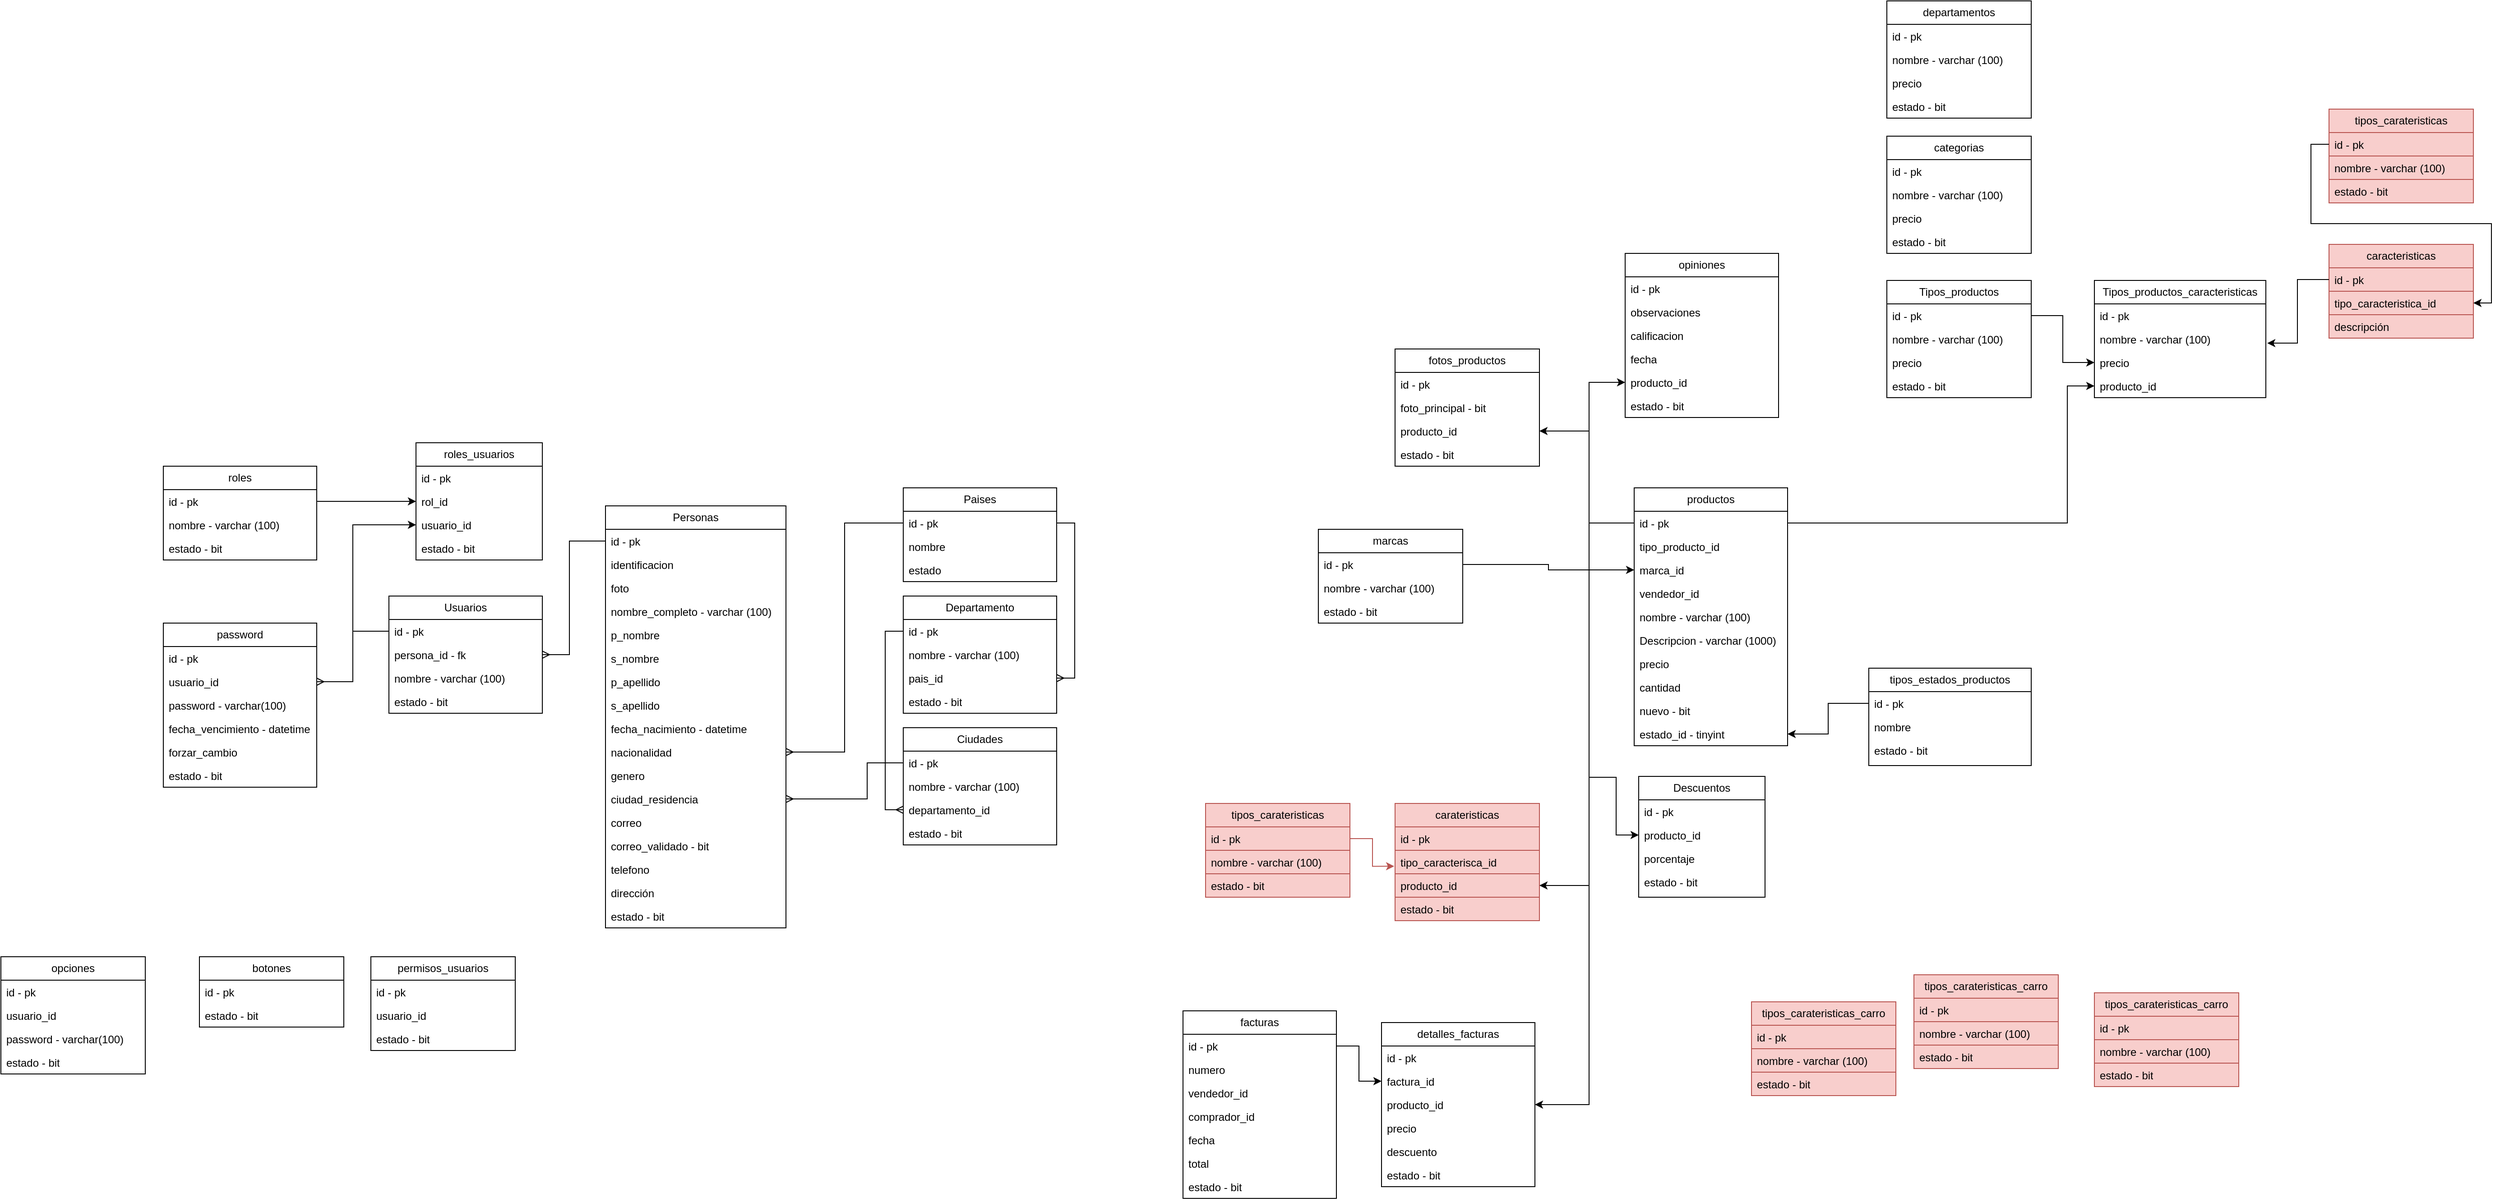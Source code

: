 <mxfile version="24.0.7" type="github">
  <diagram id="R2lEEEUBdFMjLlhIrx00" name="Page-1">
    <mxGraphModel dx="2496" dy="1906" grid="1" gridSize="10" guides="1" tooltips="1" connect="1" arrows="1" fold="1" page="1" pageScale="1" pageWidth="850" pageHeight="1100" math="0" shadow="0" extFonts="Permanent Marker^https://fonts.googleapis.com/css?family=Permanent+Marker">
      <root>
        <mxCell id="0" />
        <mxCell id="1" parent="0" />
        <mxCell id="R0sUS7D7LVxIFOStDkQL-1" value="Usuarios" style="swimlane;fontStyle=0;childLayout=stackLayout;horizontal=1;startSize=26;fillColor=none;horizontalStack=0;resizeParent=1;resizeParentMax=0;resizeLast=0;collapsible=1;marginBottom=0;whiteSpace=wrap;html=1;" parent="1" vertex="1">
          <mxGeometry x="-250" y="350" width="170" height="130" as="geometry" />
        </mxCell>
        <mxCell id="R0sUS7D7LVxIFOStDkQL-2" value="id - pk&amp;nbsp;" style="text;strokeColor=none;fillColor=none;align=left;verticalAlign=top;spacingLeft=4;spacingRight=4;overflow=hidden;rotatable=0;points=[[0,0.5],[1,0.5]];portConstraint=eastwest;whiteSpace=wrap;html=1;" parent="R0sUS7D7LVxIFOStDkQL-1" vertex="1">
          <mxGeometry y="26" width="170" height="26" as="geometry" />
        </mxCell>
        <mxCell id="R0sUS7D7LVxIFOStDkQL-13" value="persona_id - fk" style="text;strokeColor=none;fillColor=none;align=left;verticalAlign=top;spacingLeft=4;spacingRight=4;overflow=hidden;rotatable=0;points=[[0,0.5],[1,0.5]];portConstraint=eastwest;whiteSpace=wrap;html=1;" parent="R0sUS7D7LVxIFOStDkQL-1" vertex="1">
          <mxGeometry y="52" width="170" height="26" as="geometry" />
        </mxCell>
        <mxCell id="R0sUS7D7LVxIFOStDkQL-3" value="nombre - varchar (100&lt;span style=&quot;background-color: initial;&quot;&gt;)&lt;/span&gt;" style="text;strokeColor=none;fillColor=none;align=left;verticalAlign=top;spacingLeft=4;spacingRight=4;overflow=hidden;rotatable=0;points=[[0,0.5],[1,0.5]];portConstraint=eastwest;whiteSpace=wrap;html=1;" parent="R0sUS7D7LVxIFOStDkQL-1" vertex="1">
          <mxGeometry y="78" width="170" height="26" as="geometry" />
        </mxCell>
        <mxCell id="R0sUS7D7LVxIFOStDkQL-5" value="estado - bit" style="text;strokeColor=none;fillColor=none;align=left;verticalAlign=top;spacingLeft=4;spacingRight=4;overflow=hidden;rotatable=0;points=[[0,0.5],[1,0.5]];portConstraint=eastwest;whiteSpace=wrap;html=1;" parent="R0sUS7D7LVxIFOStDkQL-1" vertex="1">
          <mxGeometry y="104" width="170" height="26" as="geometry" />
        </mxCell>
        <mxCell id="R0sUS7D7LVxIFOStDkQL-6" value="Personas" style="swimlane;fontStyle=0;childLayout=stackLayout;horizontal=1;startSize=26;fillColor=none;horizontalStack=0;resizeParent=1;resizeParentMax=0;resizeLast=0;collapsible=1;marginBottom=0;whiteSpace=wrap;html=1;" parent="1" vertex="1">
          <mxGeometry x="-10" y="250" width="200" height="468" as="geometry" />
        </mxCell>
        <mxCell id="R0sUS7D7LVxIFOStDkQL-7" value="id - pk&amp;nbsp;" style="text;strokeColor=none;fillColor=none;align=left;verticalAlign=top;spacingLeft=4;spacingRight=4;overflow=hidden;rotatable=0;points=[[0,0.5],[1,0.5]];portConstraint=eastwest;whiteSpace=wrap;html=1;" parent="R0sUS7D7LVxIFOStDkQL-6" vertex="1">
          <mxGeometry y="26" width="200" height="26" as="geometry" />
        </mxCell>
        <mxCell id="R0sUS7D7LVxIFOStDkQL-17" value="identificacion" style="text;strokeColor=none;fillColor=none;align=left;verticalAlign=top;spacingLeft=4;spacingRight=4;overflow=hidden;rotatable=0;points=[[0,0.5],[1,0.5]];portConstraint=eastwest;whiteSpace=wrap;html=1;" parent="R0sUS7D7LVxIFOStDkQL-6" vertex="1">
          <mxGeometry y="52" width="200" height="26" as="geometry" />
        </mxCell>
        <mxCell id="R0sUS7D7LVxIFOStDkQL-62" value="foto" style="text;strokeColor=none;fillColor=none;align=left;verticalAlign=top;spacingLeft=4;spacingRight=4;overflow=hidden;rotatable=0;points=[[0,0.5],[1,0.5]];portConstraint=eastwest;whiteSpace=wrap;html=1;" parent="R0sUS7D7LVxIFOStDkQL-6" vertex="1">
          <mxGeometry y="78" width="200" height="26" as="geometry" />
        </mxCell>
        <mxCell id="R0sUS7D7LVxIFOStDkQL-8" value="nombre_completo - varchar (100&lt;span style=&quot;background-color: initial;&quot;&gt;)&lt;/span&gt;" style="text;strokeColor=none;fillColor=none;align=left;verticalAlign=top;spacingLeft=4;spacingRight=4;overflow=hidden;rotatable=0;points=[[0,0.5],[1,0.5]];portConstraint=eastwest;whiteSpace=wrap;html=1;" parent="R0sUS7D7LVxIFOStDkQL-6" vertex="1">
          <mxGeometry y="104" width="200" height="26" as="geometry" />
        </mxCell>
        <mxCell id="R0sUS7D7LVxIFOStDkQL-64" value="p_nombre&amp;nbsp;" style="text;strokeColor=none;fillColor=none;align=left;verticalAlign=top;spacingLeft=4;spacingRight=4;overflow=hidden;rotatable=0;points=[[0,0.5],[1,0.5]];portConstraint=eastwest;whiteSpace=wrap;html=1;" parent="R0sUS7D7LVxIFOStDkQL-6" vertex="1">
          <mxGeometry y="130" width="200" height="26" as="geometry" />
        </mxCell>
        <mxCell id="R0sUS7D7LVxIFOStDkQL-65" value="s_nombre" style="text;strokeColor=none;fillColor=none;align=left;verticalAlign=top;spacingLeft=4;spacingRight=4;overflow=hidden;rotatable=0;points=[[0,0.5],[1,0.5]];portConstraint=eastwest;whiteSpace=wrap;html=1;" parent="R0sUS7D7LVxIFOStDkQL-6" vertex="1">
          <mxGeometry y="156" width="200" height="26" as="geometry" />
        </mxCell>
        <mxCell id="R0sUS7D7LVxIFOStDkQL-66" value="p_apellido" style="text;strokeColor=none;fillColor=none;align=left;verticalAlign=top;spacingLeft=4;spacingRight=4;overflow=hidden;rotatable=0;points=[[0,0.5],[1,0.5]];portConstraint=eastwest;whiteSpace=wrap;html=1;" parent="R0sUS7D7LVxIFOStDkQL-6" vertex="1">
          <mxGeometry y="182" width="200" height="26" as="geometry" />
        </mxCell>
        <mxCell id="R0sUS7D7LVxIFOStDkQL-67" value="s_apellido" style="text;strokeColor=none;fillColor=none;align=left;verticalAlign=top;spacingLeft=4;spacingRight=4;overflow=hidden;rotatable=0;points=[[0,0.5],[1,0.5]];portConstraint=eastwest;whiteSpace=wrap;html=1;" parent="R0sUS7D7LVxIFOStDkQL-6" vertex="1">
          <mxGeometry y="208" width="200" height="26" as="geometry" />
        </mxCell>
        <mxCell id="R0sUS7D7LVxIFOStDkQL-9" value="fecha_nacimiento - datetime" style="text;strokeColor=none;fillColor=none;align=left;verticalAlign=top;spacingLeft=4;spacingRight=4;overflow=hidden;rotatable=0;points=[[0,0.5],[1,0.5]];portConstraint=eastwest;whiteSpace=wrap;html=1;" parent="R0sUS7D7LVxIFOStDkQL-6" vertex="1">
          <mxGeometry y="234" width="200" height="26" as="geometry" />
        </mxCell>
        <mxCell id="R0sUS7D7LVxIFOStDkQL-20" value="&lt;div&gt;nacionalidad&lt;/div&gt;" style="text;strokeColor=none;fillColor=none;align=left;verticalAlign=top;spacingLeft=4;spacingRight=4;overflow=hidden;rotatable=0;points=[[0,0.5],[1,0.5]];portConstraint=eastwest;whiteSpace=wrap;html=1;" parent="R0sUS7D7LVxIFOStDkQL-6" vertex="1">
          <mxGeometry y="260" width="200" height="26" as="geometry" />
        </mxCell>
        <mxCell id="R0sUS7D7LVxIFOStDkQL-18" value="genero" style="text;strokeColor=none;fillColor=none;align=left;verticalAlign=top;spacingLeft=4;spacingRight=4;overflow=hidden;rotatable=0;points=[[0,0.5],[1,0.5]];portConstraint=eastwest;whiteSpace=wrap;html=1;" parent="R0sUS7D7LVxIFOStDkQL-6" vertex="1">
          <mxGeometry y="286" width="200" height="26" as="geometry" />
        </mxCell>
        <mxCell id="R0sUS7D7LVxIFOStDkQL-19" value="ciudad_residencia&lt;div&gt;&lt;br&gt;&lt;/div&gt;" style="text;strokeColor=none;fillColor=none;align=left;verticalAlign=top;spacingLeft=4;spacingRight=4;overflow=hidden;rotatable=0;points=[[0,0.5],[1,0.5]];portConstraint=eastwest;whiteSpace=wrap;html=1;" parent="R0sUS7D7LVxIFOStDkQL-6" vertex="1">
          <mxGeometry y="312" width="200" height="26" as="geometry" />
        </mxCell>
        <mxCell id="R0sUS7D7LVxIFOStDkQL-15" value="correo" style="text;strokeColor=none;fillColor=none;align=left;verticalAlign=top;spacingLeft=4;spacingRight=4;overflow=hidden;rotatable=0;points=[[0,0.5],[1,0.5]];portConstraint=eastwest;whiteSpace=wrap;html=1;" parent="R0sUS7D7LVxIFOStDkQL-6" vertex="1">
          <mxGeometry y="338" width="200" height="26" as="geometry" />
        </mxCell>
        <mxCell id="R0sUS7D7LVxIFOStDkQL-90" value="correo_validado - bit" style="text;strokeColor=none;fillColor=none;align=left;verticalAlign=top;spacingLeft=4;spacingRight=4;overflow=hidden;rotatable=0;points=[[0,0.5],[1,0.5]];portConstraint=eastwest;whiteSpace=wrap;html=1;" parent="R0sUS7D7LVxIFOStDkQL-6" vertex="1">
          <mxGeometry y="364" width="200" height="26" as="geometry" />
        </mxCell>
        <mxCell id="R0sUS7D7LVxIFOStDkQL-10" value="telefono" style="text;strokeColor=none;fillColor=none;align=left;verticalAlign=top;spacingLeft=4;spacingRight=4;overflow=hidden;rotatable=0;points=[[0,0.5],[1,0.5]];portConstraint=eastwest;whiteSpace=wrap;html=1;" parent="R0sUS7D7LVxIFOStDkQL-6" vertex="1">
          <mxGeometry y="390" width="200" height="26" as="geometry" />
        </mxCell>
        <mxCell id="R0sUS7D7LVxIFOStDkQL-16" value="dirección" style="text;strokeColor=none;fillColor=none;align=left;verticalAlign=top;spacingLeft=4;spacingRight=4;overflow=hidden;rotatable=0;points=[[0,0.5],[1,0.5]];portConstraint=eastwest;whiteSpace=wrap;html=1;" parent="R0sUS7D7LVxIFOStDkQL-6" vertex="1">
          <mxGeometry y="416" width="200" height="26" as="geometry" />
        </mxCell>
        <mxCell id="R0sUS7D7LVxIFOStDkQL-11" value="estado - bit" style="text;strokeColor=none;fillColor=none;align=left;verticalAlign=top;spacingLeft=4;spacingRight=4;overflow=hidden;rotatable=0;points=[[0,0.5],[1,0.5]];portConstraint=eastwest;whiteSpace=wrap;html=1;" parent="R0sUS7D7LVxIFOStDkQL-6" vertex="1">
          <mxGeometry y="442" width="200" height="26" as="geometry" />
        </mxCell>
        <mxCell id="R0sUS7D7LVxIFOStDkQL-14" style="edgeStyle=orthogonalEdgeStyle;rounded=0;orthogonalLoop=1;jettySize=auto;html=1;entryX=1;entryY=0.5;entryDx=0;entryDy=0;endArrow=ERmany;endFill=0;" parent="1" source="R0sUS7D7LVxIFOStDkQL-7" target="R0sUS7D7LVxIFOStDkQL-13" edge="1">
          <mxGeometry relative="1" as="geometry">
            <Array as="points">
              <mxPoint x="-50" y="289" />
              <mxPoint x="-50" y="415" />
            </Array>
          </mxGeometry>
        </mxCell>
        <mxCell id="R0sUS7D7LVxIFOStDkQL-21" value="Paises" style="swimlane;fontStyle=0;childLayout=stackLayout;horizontal=1;startSize=26;fillColor=none;horizontalStack=0;resizeParent=1;resizeParentMax=0;resizeLast=0;collapsible=1;marginBottom=0;whiteSpace=wrap;html=1;" parent="1" vertex="1">
          <mxGeometry x="320" y="230" width="170" height="104" as="geometry" />
        </mxCell>
        <mxCell id="R0sUS7D7LVxIFOStDkQL-22" value="id - pk&amp;nbsp;" style="text;strokeColor=none;fillColor=none;align=left;verticalAlign=top;spacingLeft=4;spacingRight=4;overflow=hidden;rotatable=0;points=[[0,0.5],[1,0.5]];portConstraint=eastwest;whiteSpace=wrap;html=1;" parent="R0sUS7D7LVxIFOStDkQL-21" vertex="1">
          <mxGeometry y="26" width="170" height="26" as="geometry" />
        </mxCell>
        <mxCell id="R0sUS7D7LVxIFOStDkQL-23" value="nombre" style="text;strokeColor=none;fillColor=none;align=left;verticalAlign=top;spacingLeft=4;spacingRight=4;overflow=hidden;rotatable=0;points=[[0,0.5],[1,0.5]];portConstraint=eastwest;whiteSpace=wrap;html=1;" parent="R0sUS7D7LVxIFOStDkQL-21" vertex="1">
          <mxGeometry y="52" width="170" height="26" as="geometry" />
        </mxCell>
        <mxCell id="R0sUS7D7LVxIFOStDkQL-24" value="estado" style="text;strokeColor=none;fillColor=none;align=left;verticalAlign=top;spacingLeft=4;spacingRight=4;overflow=hidden;rotatable=0;points=[[0,0.5],[1,0.5]];portConstraint=eastwest;whiteSpace=wrap;html=1;" parent="R0sUS7D7LVxIFOStDkQL-21" vertex="1">
          <mxGeometry y="78" width="170" height="26" as="geometry" />
        </mxCell>
        <mxCell id="R0sUS7D7LVxIFOStDkQL-39" value="Departamento" style="swimlane;fontStyle=0;childLayout=stackLayout;horizontal=1;startSize=26;fillColor=none;horizontalStack=0;resizeParent=1;resizeParentMax=0;resizeLast=0;collapsible=1;marginBottom=0;whiteSpace=wrap;html=1;" parent="1" vertex="1">
          <mxGeometry x="320" y="350" width="170" height="130" as="geometry" />
        </mxCell>
        <mxCell id="R0sUS7D7LVxIFOStDkQL-40" value="id - pk&amp;nbsp;" style="text;strokeColor=none;fillColor=none;align=left;verticalAlign=top;spacingLeft=4;spacingRight=4;overflow=hidden;rotatable=0;points=[[0,0.5],[1,0.5]];portConstraint=eastwest;whiteSpace=wrap;html=1;" parent="R0sUS7D7LVxIFOStDkQL-39" vertex="1">
          <mxGeometry y="26" width="170" height="26" as="geometry" />
        </mxCell>
        <mxCell id="R0sUS7D7LVxIFOStDkQL-42" value="nombre - varchar (100&lt;span style=&quot;background-color: initial;&quot;&gt;)&lt;/span&gt;" style="text;strokeColor=none;fillColor=none;align=left;verticalAlign=top;spacingLeft=4;spacingRight=4;overflow=hidden;rotatable=0;points=[[0,0.5],[1,0.5]];portConstraint=eastwest;whiteSpace=wrap;html=1;" parent="R0sUS7D7LVxIFOStDkQL-39" vertex="1">
          <mxGeometry y="52" width="170" height="26" as="geometry" />
        </mxCell>
        <mxCell id="R0sUS7D7LVxIFOStDkQL-43" value="pais_id" style="text;strokeColor=none;fillColor=none;align=left;verticalAlign=top;spacingLeft=4;spacingRight=4;overflow=hidden;rotatable=0;points=[[0,0.5],[1,0.5]];portConstraint=eastwest;whiteSpace=wrap;html=1;" parent="R0sUS7D7LVxIFOStDkQL-39" vertex="1">
          <mxGeometry y="78" width="170" height="26" as="geometry" />
        </mxCell>
        <mxCell id="R0sUS7D7LVxIFOStDkQL-44" value="estado - bit" style="text;strokeColor=none;fillColor=none;align=left;verticalAlign=top;spacingLeft=4;spacingRight=4;overflow=hidden;rotatable=0;points=[[0,0.5],[1,0.5]];portConstraint=eastwest;whiteSpace=wrap;html=1;" parent="R0sUS7D7LVxIFOStDkQL-39" vertex="1">
          <mxGeometry y="104" width="170" height="26" as="geometry" />
        </mxCell>
        <mxCell id="R0sUS7D7LVxIFOStDkQL-45" value="Tipos_productos" style="swimlane;fontStyle=0;childLayout=stackLayout;horizontal=1;startSize=26;fillColor=none;horizontalStack=0;resizeParent=1;resizeParentMax=0;resizeLast=0;collapsible=1;marginBottom=0;whiteSpace=wrap;html=1;" parent="1" vertex="1">
          <mxGeometry x="1410" width="160" height="130" as="geometry" />
        </mxCell>
        <mxCell id="R0sUS7D7LVxIFOStDkQL-46" value="id - pk&amp;nbsp;" style="text;strokeColor=none;fillColor=none;align=left;verticalAlign=top;spacingLeft=4;spacingRight=4;overflow=hidden;rotatable=0;points=[[0,0.5],[1,0.5]];portConstraint=eastwest;whiteSpace=wrap;html=1;" parent="R0sUS7D7LVxIFOStDkQL-45" vertex="1">
          <mxGeometry y="26" width="160" height="26" as="geometry" />
        </mxCell>
        <mxCell id="R0sUS7D7LVxIFOStDkQL-48" value="nombre - varchar (100&lt;span style=&quot;background-color: initial;&quot;&gt;)&lt;/span&gt;" style="text;strokeColor=none;fillColor=none;align=left;verticalAlign=top;spacingLeft=4;spacingRight=4;overflow=hidden;rotatable=0;points=[[0,0.5],[1,0.5]];portConstraint=eastwest;whiteSpace=wrap;html=1;" parent="R0sUS7D7LVxIFOStDkQL-45" vertex="1">
          <mxGeometry y="52" width="160" height="26" as="geometry" />
        </mxCell>
        <mxCell id="R0sUS7D7LVxIFOStDkQL-49" value="precio" style="text;strokeColor=none;fillColor=none;align=left;verticalAlign=top;spacingLeft=4;spacingRight=4;overflow=hidden;rotatable=0;points=[[0,0.5],[1,0.5]];portConstraint=eastwest;whiteSpace=wrap;html=1;" parent="R0sUS7D7LVxIFOStDkQL-45" vertex="1">
          <mxGeometry y="78" width="160" height="26" as="geometry" />
        </mxCell>
        <mxCell id="R0sUS7D7LVxIFOStDkQL-50" value="estado - bit" style="text;strokeColor=none;fillColor=none;align=left;verticalAlign=top;spacingLeft=4;spacingRight=4;overflow=hidden;rotatable=0;points=[[0,0.5],[1,0.5]];portConstraint=eastwest;whiteSpace=wrap;html=1;" parent="R0sUS7D7LVxIFOStDkQL-45" vertex="1">
          <mxGeometry y="104" width="160" height="26" as="geometry" />
        </mxCell>
        <mxCell id="R0sUS7D7LVxIFOStDkQL-51" value="Ciudades" style="swimlane;fontStyle=0;childLayout=stackLayout;horizontal=1;startSize=26;fillColor=none;horizontalStack=0;resizeParent=1;resizeParentMax=0;resizeLast=0;collapsible=1;marginBottom=0;whiteSpace=wrap;html=1;" parent="1" vertex="1">
          <mxGeometry x="320" y="496" width="170" height="130" as="geometry" />
        </mxCell>
        <mxCell id="R0sUS7D7LVxIFOStDkQL-52" value="id - pk&amp;nbsp;" style="text;strokeColor=none;fillColor=none;align=left;verticalAlign=top;spacingLeft=4;spacingRight=4;overflow=hidden;rotatable=0;points=[[0,0.5],[1,0.5]];portConstraint=eastwest;whiteSpace=wrap;html=1;" parent="R0sUS7D7LVxIFOStDkQL-51" vertex="1">
          <mxGeometry y="26" width="170" height="26" as="geometry" />
        </mxCell>
        <mxCell id="R0sUS7D7LVxIFOStDkQL-54" value="nombre - varchar (100&lt;span style=&quot;background-color: initial;&quot;&gt;)&lt;/span&gt;" style="text;strokeColor=none;fillColor=none;align=left;verticalAlign=top;spacingLeft=4;spacingRight=4;overflow=hidden;rotatable=0;points=[[0,0.5],[1,0.5]];portConstraint=eastwest;whiteSpace=wrap;html=1;" parent="R0sUS7D7LVxIFOStDkQL-51" vertex="1">
          <mxGeometry y="52" width="170" height="26" as="geometry" />
        </mxCell>
        <mxCell id="R0sUS7D7LVxIFOStDkQL-55" value="departamento_id" style="text;strokeColor=none;fillColor=none;align=left;verticalAlign=top;spacingLeft=4;spacingRight=4;overflow=hidden;rotatable=0;points=[[0,0.5],[1,0.5]];portConstraint=eastwest;whiteSpace=wrap;html=1;" parent="R0sUS7D7LVxIFOStDkQL-51" vertex="1">
          <mxGeometry y="78" width="170" height="26" as="geometry" />
        </mxCell>
        <mxCell id="R0sUS7D7LVxIFOStDkQL-56" value="estado - bit" style="text;strokeColor=none;fillColor=none;align=left;verticalAlign=top;spacingLeft=4;spacingRight=4;overflow=hidden;rotatable=0;points=[[0,0.5],[1,0.5]];portConstraint=eastwest;whiteSpace=wrap;html=1;" parent="R0sUS7D7LVxIFOStDkQL-51" vertex="1">
          <mxGeometry y="104" width="170" height="26" as="geometry" />
        </mxCell>
        <mxCell id="R0sUS7D7LVxIFOStDkQL-58" style="edgeStyle=orthogonalEdgeStyle;rounded=0;orthogonalLoop=1;jettySize=auto;html=1;entryX=1;entryY=0.5;entryDx=0;entryDy=0;endArrow=ERmany;endFill=0;" parent="1" source="R0sUS7D7LVxIFOStDkQL-22" target="R0sUS7D7LVxIFOStDkQL-43" edge="1">
          <mxGeometry relative="1" as="geometry">
            <Array as="points">
              <mxPoint x="510" y="269" />
              <mxPoint x="510" y="441" />
            </Array>
          </mxGeometry>
        </mxCell>
        <mxCell id="R0sUS7D7LVxIFOStDkQL-59" style="edgeStyle=orthogonalEdgeStyle;rounded=0;orthogonalLoop=1;jettySize=auto;html=1;entryX=0;entryY=0.5;entryDx=0;entryDy=0;endArrow=ERmany;endFill=0;" parent="1" source="R0sUS7D7LVxIFOStDkQL-40" target="R0sUS7D7LVxIFOStDkQL-55" edge="1">
          <mxGeometry relative="1" as="geometry" />
        </mxCell>
        <mxCell id="R0sUS7D7LVxIFOStDkQL-60" style="edgeStyle=orthogonalEdgeStyle;rounded=0;orthogonalLoop=1;jettySize=auto;html=1;entryX=1;entryY=0.5;entryDx=0;entryDy=0;endArrow=ERmany;endFill=0;" parent="1" source="R0sUS7D7LVxIFOStDkQL-22" target="R0sUS7D7LVxIFOStDkQL-20" edge="1">
          <mxGeometry relative="1" as="geometry" />
        </mxCell>
        <mxCell id="R0sUS7D7LVxIFOStDkQL-61" style="edgeStyle=orthogonalEdgeStyle;rounded=0;orthogonalLoop=1;jettySize=auto;html=1;entryX=1;entryY=0.5;entryDx=0;entryDy=0;endArrow=ERmany;endFill=0;" parent="1" source="R0sUS7D7LVxIFOStDkQL-52" target="R0sUS7D7LVxIFOStDkQL-19" edge="1">
          <mxGeometry relative="1" as="geometry">
            <Array as="points">
              <mxPoint x="280" y="535" />
              <mxPoint x="280" y="575" />
            </Array>
          </mxGeometry>
        </mxCell>
        <mxCell id="R0sUS7D7LVxIFOStDkQL-69" value="password" style="swimlane;fontStyle=0;childLayout=stackLayout;horizontal=1;startSize=26;fillColor=none;horizontalStack=0;resizeParent=1;resizeParentMax=0;resizeLast=0;collapsible=1;marginBottom=0;whiteSpace=wrap;html=1;" parent="1" vertex="1">
          <mxGeometry x="-500" y="380" width="170" height="182" as="geometry" />
        </mxCell>
        <mxCell id="R0sUS7D7LVxIFOStDkQL-70" value="id - pk&amp;nbsp;" style="text;strokeColor=none;fillColor=none;align=left;verticalAlign=top;spacingLeft=4;spacingRight=4;overflow=hidden;rotatable=0;points=[[0,0.5],[1,0.5]];portConstraint=eastwest;whiteSpace=wrap;html=1;" parent="R0sUS7D7LVxIFOStDkQL-69" vertex="1">
          <mxGeometry y="26" width="170" height="26" as="geometry" />
        </mxCell>
        <mxCell id="R0sUS7D7LVxIFOStDkQL-71" value="usuario_id" style="text;strokeColor=none;fillColor=none;align=left;verticalAlign=top;spacingLeft=4;spacingRight=4;overflow=hidden;rotatable=0;points=[[0,0.5],[1,0.5]];portConstraint=eastwest;whiteSpace=wrap;html=1;" parent="R0sUS7D7LVxIFOStDkQL-69" vertex="1">
          <mxGeometry y="52" width="170" height="26" as="geometry" />
        </mxCell>
        <mxCell id="R0sUS7D7LVxIFOStDkQL-73" value="password - varchar(100)" style="text;strokeColor=none;fillColor=none;align=left;verticalAlign=top;spacingLeft=4;spacingRight=4;overflow=hidden;rotatable=0;points=[[0,0.5],[1,0.5]];portConstraint=eastwest;whiteSpace=wrap;html=1;" parent="R0sUS7D7LVxIFOStDkQL-69" vertex="1">
          <mxGeometry y="78" width="170" height="26" as="geometry" />
        </mxCell>
        <mxCell id="R0sUS7D7LVxIFOStDkQL-76" value="fecha_vencimiento - datetime" style="text;strokeColor=none;fillColor=none;align=left;verticalAlign=top;spacingLeft=4;spacingRight=4;overflow=hidden;rotatable=0;points=[[0,0.5],[1,0.5]];portConstraint=eastwest;whiteSpace=wrap;html=1;" parent="R0sUS7D7LVxIFOStDkQL-69" vertex="1">
          <mxGeometry y="104" width="170" height="26" as="geometry" />
        </mxCell>
        <mxCell id="uKWbgNCKEsEz0fNCsErr-23" value="forzar_cambio" style="text;strokeColor=none;fillColor=none;align=left;verticalAlign=top;spacingLeft=4;spacingRight=4;overflow=hidden;rotatable=0;points=[[0,0.5],[1,0.5]];portConstraint=eastwest;whiteSpace=wrap;html=1;" parent="R0sUS7D7LVxIFOStDkQL-69" vertex="1">
          <mxGeometry y="130" width="170" height="26" as="geometry" />
        </mxCell>
        <mxCell id="R0sUS7D7LVxIFOStDkQL-74" value="estado - bit" style="text;strokeColor=none;fillColor=none;align=left;verticalAlign=top;spacingLeft=4;spacingRight=4;overflow=hidden;rotatable=0;points=[[0,0.5],[1,0.5]];portConstraint=eastwest;whiteSpace=wrap;html=1;" parent="R0sUS7D7LVxIFOStDkQL-69" vertex="1">
          <mxGeometry y="156" width="170" height="26" as="geometry" />
        </mxCell>
        <mxCell id="R0sUS7D7LVxIFOStDkQL-75" style="edgeStyle=orthogonalEdgeStyle;rounded=0;orthogonalLoop=1;jettySize=auto;html=1;entryX=1;entryY=0.5;entryDx=0;entryDy=0;endArrow=ERmany;endFill=0;" parent="1" source="R0sUS7D7LVxIFOStDkQL-2" target="R0sUS7D7LVxIFOStDkQL-71" edge="1">
          <mxGeometry relative="1" as="geometry" />
        </mxCell>
        <mxCell id="R0sUS7D7LVxIFOStDkQL-77" value="roles" style="swimlane;fontStyle=0;childLayout=stackLayout;horizontal=1;startSize=26;fillColor=none;horizontalStack=0;resizeParent=1;resizeParentMax=0;resizeLast=0;collapsible=1;marginBottom=0;whiteSpace=wrap;html=1;" parent="1" vertex="1">
          <mxGeometry x="-500" y="206" width="170" height="104" as="geometry" />
        </mxCell>
        <mxCell id="R0sUS7D7LVxIFOStDkQL-78" value="id - pk&amp;nbsp;" style="text;strokeColor=none;fillColor=none;align=left;verticalAlign=top;spacingLeft=4;spacingRight=4;overflow=hidden;rotatable=0;points=[[0,0.5],[1,0.5]];portConstraint=eastwest;whiteSpace=wrap;html=1;" parent="R0sUS7D7LVxIFOStDkQL-77" vertex="1">
          <mxGeometry y="26" width="170" height="26" as="geometry" />
        </mxCell>
        <mxCell id="R0sUS7D7LVxIFOStDkQL-80" value="nombre - varchar (100&lt;span style=&quot;background-color: initial;&quot;&gt;)&lt;/span&gt;" style="text;strokeColor=none;fillColor=none;align=left;verticalAlign=top;spacingLeft=4;spacingRight=4;overflow=hidden;rotatable=0;points=[[0,0.5],[1,0.5]];portConstraint=eastwest;whiteSpace=wrap;html=1;" parent="R0sUS7D7LVxIFOStDkQL-77" vertex="1">
          <mxGeometry y="52" width="170" height="26" as="geometry" />
        </mxCell>
        <mxCell id="R0sUS7D7LVxIFOStDkQL-81" value="estado - bit" style="text;strokeColor=none;fillColor=none;align=left;verticalAlign=top;spacingLeft=4;spacingRight=4;overflow=hidden;rotatable=0;points=[[0,0.5],[1,0.5]];portConstraint=eastwest;whiteSpace=wrap;html=1;" parent="R0sUS7D7LVxIFOStDkQL-77" vertex="1">
          <mxGeometry y="78" width="170" height="26" as="geometry" />
        </mxCell>
        <mxCell id="R0sUS7D7LVxIFOStDkQL-82" value="roles_usuarios" style="swimlane;fontStyle=0;childLayout=stackLayout;horizontal=1;startSize=26;fillColor=none;horizontalStack=0;resizeParent=1;resizeParentMax=0;resizeLast=0;collapsible=1;marginBottom=0;whiteSpace=wrap;html=1;" parent="1" vertex="1">
          <mxGeometry x="-220" y="180" width="140" height="130" as="geometry" />
        </mxCell>
        <mxCell id="R0sUS7D7LVxIFOStDkQL-83" value="id - pk&amp;nbsp;" style="text;strokeColor=none;fillColor=none;align=left;verticalAlign=top;spacingLeft=4;spacingRight=4;overflow=hidden;rotatable=0;points=[[0,0.5],[1,0.5]];portConstraint=eastwest;whiteSpace=wrap;html=1;" parent="R0sUS7D7LVxIFOStDkQL-82" vertex="1">
          <mxGeometry y="26" width="140" height="26" as="geometry" />
        </mxCell>
        <mxCell id="R0sUS7D7LVxIFOStDkQL-84" value="rol_id" style="text;strokeColor=none;fillColor=none;align=left;verticalAlign=top;spacingLeft=4;spacingRight=4;overflow=hidden;rotatable=0;points=[[0,0.5],[1,0.5]];portConstraint=eastwest;whiteSpace=wrap;html=1;" parent="R0sUS7D7LVxIFOStDkQL-82" vertex="1">
          <mxGeometry y="52" width="140" height="26" as="geometry" />
        </mxCell>
        <mxCell id="R0sUS7D7LVxIFOStDkQL-87" value="usuario_id" style="text;strokeColor=none;fillColor=none;align=left;verticalAlign=top;spacingLeft=4;spacingRight=4;overflow=hidden;rotatable=0;points=[[0,0.5],[1,0.5]];portConstraint=eastwest;whiteSpace=wrap;html=1;" parent="R0sUS7D7LVxIFOStDkQL-82" vertex="1">
          <mxGeometry y="78" width="140" height="26" as="geometry" />
        </mxCell>
        <mxCell id="R0sUS7D7LVxIFOStDkQL-86" value="estado - bit" style="text;strokeColor=none;fillColor=none;align=left;verticalAlign=top;spacingLeft=4;spacingRight=4;overflow=hidden;rotatable=0;points=[[0,0.5],[1,0.5]];portConstraint=eastwest;whiteSpace=wrap;html=1;" parent="R0sUS7D7LVxIFOStDkQL-82" vertex="1">
          <mxGeometry y="104" width="140" height="26" as="geometry" />
        </mxCell>
        <mxCell id="R0sUS7D7LVxIFOStDkQL-88" style="edgeStyle=orthogonalEdgeStyle;rounded=0;orthogonalLoop=1;jettySize=auto;html=1;entryX=0;entryY=0.5;entryDx=0;entryDy=0;" parent="1" source="R0sUS7D7LVxIFOStDkQL-78" target="R0sUS7D7LVxIFOStDkQL-84" edge="1">
          <mxGeometry relative="1" as="geometry" />
        </mxCell>
        <mxCell id="R0sUS7D7LVxIFOStDkQL-89" style="edgeStyle=orthogonalEdgeStyle;rounded=0;orthogonalLoop=1;jettySize=auto;html=1;entryX=0;entryY=0.5;entryDx=0;entryDy=0;" parent="1" source="R0sUS7D7LVxIFOStDkQL-2" target="R0sUS7D7LVxIFOStDkQL-87" edge="1">
          <mxGeometry relative="1" as="geometry">
            <Array as="points">
              <mxPoint x="-290" y="389" />
              <mxPoint x="-290" y="271" />
            </Array>
          </mxGeometry>
        </mxCell>
        <mxCell id="R0sUS7D7LVxIFOStDkQL-92" value="permisos_usuarios" style="swimlane;fontStyle=0;childLayout=stackLayout;horizontal=1;startSize=26;fillColor=none;horizontalStack=0;resizeParent=1;resizeParentMax=0;resizeLast=0;collapsible=1;marginBottom=0;whiteSpace=wrap;html=1;" parent="1" vertex="1">
          <mxGeometry x="-270" y="750" width="160" height="104" as="geometry" />
        </mxCell>
        <mxCell id="R0sUS7D7LVxIFOStDkQL-93" value="id - pk&amp;nbsp;" style="text;strokeColor=none;fillColor=none;align=left;verticalAlign=top;spacingLeft=4;spacingRight=4;overflow=hidden;rotatable=0;points=[[0,0.5],[1,0.5]];portConstraint=eastwest;whiteSpace=wrap;html=1;" parent="R0sUS7D7LVxIFOStDkQL-92" vertex="1">
          <mxGeometry y="26" width="160" height="26" as="geometry" />
        </mxCell>
        <mxCell id="R0sUS7D7LVxIFOStDkQL-94" value="usuario_id" style="text;strokeColor=none;fillColor=none;align=left;verticalAlign=top;spacingLeft=4;spacingRight=4;overflow=hidden;rotatable=0;points=[[0,0.5],[1,0.5]];portConstraint=eastwest;whiteSpace=wrap;html=1;" parent="R0sUS7D7LVxIFOStDkQL-92" vertex="1">
          <mxGeometry y="52" width="160" height="26" as="geometry" />
        </mxCell>
        <mxCell id="R0sUS7D7LVxIFOStDkQL-97" value="estado - bit" style="text;strokeColor=none;fillColor=none;align=left;verticalAlign=top;spacingLeft=4;spacingRight=4;overflow=hidden;rotatable=0;points=[[0,0.5],[1,0.5]];portConstraint=eastwest;whiteSpace=wrap;html=1;" parent="R0sUS7D7LVxIFOStDkQL-92" vertex="1">
          <mxGeometry y="78" width="160" height="26" as="geometry" />
        </mxCell>
        <mxCell id="R0sUS7D7LVxIFOStDkQL-98" value="botones" style="swimlane;fontStyle=0;childLayout=stackLayout;horizontal=1;startSize=26;fillColor=none;horizontalStack=0;resizeParent=1;resizeParentMax=0;resizeLast=0;collapsible=1;marginBottom=0;whiteSpace=wrap;html=1;" parent="1" vertex="1">
          <mxGeometry x="-460" y="750" width="160" height="78" as="geometry" />
        </mxCell>
        <mxCell id="R0sUS7D7LVxIFOStDkQL-99" value="id - pk&amp;nbsp;" style="text;strokeColor=none;fillColor=none;align=left;verticalAlign=top;spacingLeft=4;spacingRight=4;overflow=hidden;rotatable=0;points=[[0,0.5],[1,0.5]];portConstraint=eastwest;whiteSpace=wrap;html=1;" parent="R0sUS7D7LVxIFOStDkQL-98" vertex="1">
          <mxGeometry y="26" width="160" height="26" as="geometry" />
        </mxCell>
        <mxCell id="R0sUS7D7LVxIFOStDkQL-102" value="estado - bit" style="text;strokeColor=none;fillColor=none;align=left;verticalAlign=top;spacingLeft=4;spacingRight=4;overflow=hidden;rotatable=0;points=[[0,0.5],[1,0.5]];portConstraint=eastwest;whiteSpace=wrap;html=1;" parent="R0sUS7D7LVxIFOStDkQL-98" vertex="1">
          <mxGeometry y="52" width="160" height="26" as="geometry" />
        </mxCell>
        <mxCell id="R0sUS7D7LVxIFOStDkQL-103" value="opciones" style="swimlane;fontStyle=0;childLayout=stackLayout;horizontal=1;startSize=26;fillColor=none;horizontalStack=0;resizeParent=1;resizeParentMax=0;resizeLast=0;collapsible=1;marginBottom=0;whiteSpace=wrap;html=1;" parent="1" vertex="1">
          <mxGeometry x="-680" y="750" width="160" height="130" as="geometry" />
        </mxCell>
        <mxCell id="R0sUS7D7LVxIFOStDkQL-104" value="id - pk&amp;nbsp;" style="text;strokeColor=none;fillColor=none;align=left;verticalAlign=top;spacingLeft=4;spacingRight=4;overflow=hidden;rotatable=0;points=[[0,0.5],[1,0.5]];portConstraint=eastwest;whiteSpace=wrap;html=1;" parent="R0sUS7D7LVxIFOStDkQL-103" vertex="1">
          <mxGeometry y="26" width="160" height="26" as="geometry" />
        </mxCell>
        <mxCell id="R0sUS7D7LVxIFOStDkQL-105" value="usuario_id" style="text;strokeColor=none;fillColor=none;align=left;verticalAlign=top;spacingLeft=4;spacingRight=4;overflow=hidden;rotatable=0;points=[[0,0.5],[1,0.5]];portConstraint=eastwest;whiteSpace=wrap;html=1;" parent="R0sUS7D7LVxIFOStDkQL-103" vertex="1">
          <mxGeometry y="52" width="160" height="26" as="geometry" />
        </mxCell>
        <mxCell id="R0sUS7D7LVxIFOStDkQL-106" value="password - varchar(100)" style="text;strokeColor=none;fillColor=none;align=left;verticalAlign=top;spacingLeft=4;spacingRight=4;overflow=hidden;rotatable=0;points=[[0,0.5],[1,0.5]];portConstraint=eastwest;whiteSpace=wrap;html=1;" parent="R0sUS7D7LVxIFOStDkQL-103" vertex="1">
          <mxGeometry y="78" width="160" height="26" as="geometry" />
        </mxCell>
        <mxCell id="R0sUS7D7LVxIFOStDkQL-107" value="estado - bit" style="text;strokeColor=none;fillColor=none;align=left;verticalAlign=top;spacingLeft=4;spacingRight=4;overflow=hidden;rotatable=0;points=[[0,0.5],[1,0.5]];portConstraint=eastwest;whiteSpace=wrap;html=1;" parent="R0sUS7D7LVxIFOStDkQL-103" vertex="1">
          <mxGeometry y="104" width="160" height="26" as="geometry" />
        </mxCell>
        <mxCell id="uKWbgNCKEsEz0fNCsErr-1" value="categorias" style="swimlane;fontStyle=0;childLayout=stackLayout;horizontal=1;startSize=26;fillColor=none;horizontalStack=0;resizeParent=1;resizeParentMax=0;resizeLast=0;collapsible=1;marginBottom=0;whiteSpace=wrap;html=1;" parent="1" vertex="1">
          <mxGeometry x="1410" y="-160" width="160" height="130" as="geometry" />
        </mxCell>
        <mxCell id="uKWbgNCKEsEz0fNCsErr-2" value="id - pk&amp;nbsp;" style="text;strokeColor=none;fillColor=none;align=left;verticalAlign=top;spacingLeft=4;spacingRight=4;overflow=hidden;rotatable=0;points=[[0,0.5],[1,0.5]];portConstraint=eastwest;whiteSpace=wrap;html=1;" parent="uKWbgNCKEsEz0fNCsErr-1" vertex="1">
          <mxGeometry y="26" width="160" height="26" as="geometry" />
        </mxCell>
        <mxCell id="uKWbgNCKEsEz0fNCsErr-3" value="nombre - varchar (100&lt;span style=&quot;background-color: initial;&quot;&gt;)&lt;/span&gt;" style="text;strokeColor=none;fillColor=none;align=left;verticalAlign=top;spacingLeft=4;spacingRight=4;overflow=hidden;rotatable=0;points=[[0,0.5],[1,0.5]];portConstraint=eastwest;whiteSpace=wrap;html=1;" parent="uKWbgNCKEsEz0fNCsErr-1" vertex="1">
          <mxGeometry y="52" width="160" height="26" as="geometry" />
        </mxCell>
        <mxCell id="uKWbgNCKEsEz0fNCsErr-4" value="precio" style="text;strokeColor=none;fillColor=none;align=left;verticalAlign=top;spacingLeft=4;spacingRight=4;overflow=hidden;rotatable=0;points=[[0,0.5],[1,0.5]];portConstraint=eastwest;whiteSpace=wrap;html=1;" parent="uKWbgNCKEsEz0fNCsErr-1" vertex="1">
          <mxGeometry y="78" width="160" height="26" as="geometry" />
        </mxCell>
        <mxCell id="uKWbgNCKEsEz0fNCsErr-5" value="estado - bit" style="text;strokeColor=none;fillColor=none;align=left;verticalAlign=top;spacingLeft=4;spacingRight=4;overflow=hidden;rotatable=0;points=[[0,0.5],[1,0.5]];portConstraint=eastwest;whiteSpace=wrap;html=1;" parent="uKWbgNCKEsEz0fNCsErr-1" vertex="1">
          <mxGeometry y="104" width="160" height="26" as="geometry" />
        </mxCell>
        <mxCell id="uKWbgNCKEsEz0fNCsErr-6" value="productos" style="swimlane;fontStyle=0;childLayout=stackLayout;horizontal=1;startSize=26;fillColor=none;horizontalStack=0;resizeParent=1;resizeParentMax=0;resizeLast=0;collapsible=1;marginBottom=0;whiteSpace=wrap;html=1;" parent="1" vertex="1">
          <mxGeometry x="1130" y="230" width="170" height="286" as="geometry" />
        </mxCell>
        <mxCell id="uKWbgNCKEsEz0fNCsErr-7" value="id - pk&amp;nbsp;" style="text;strokeColor=none;fillColor=none;align=left;verticalAlign=top;spacingLeft=4;spacingRight=4;overflow=hidden;rotatable=0;points=[[0,0.5],[1,0.5]];portConstraint=eastwest;whiteSpace=wrap;html=1;" parent="uKWbgNCKEsEz0fNCsErr-6" vertex="1">
          <mxGeometry y="26" width="170" height="26" as="geometry" />
        </mxCell>
        <mxCell id="uKWbgNCKEsEz0fNCsErr-8" value="tipo_producto_id" style="text;strokeColor=none;fillColor=none;align=left;verticalAlign=top;spacingLeft=4;spacingRight=4;overflow=hidden;rotatable=0;points=[[0,0.5],[1,0.5]];portConstraint=eastwest;whiteSpace=wrap;html=1;" parent="uKWbgNCKEsEz0fNCsErr-6" vertex="1">
          <mxGeometry y="52" width="170" height="26" as="geometry" />
        </mxCell>
        <mxCell id="tED2CX9K-iMH1hIs9iTG-2" value="marca_id" style="text;strokeColor=none;fillColor=none;align=left;verticalAlign=top;spacingLeft=4;spacingRight=4;overflow=hidden;rotatable=0;points=[[0,0.5],[1,0.5]];portConstraint=eastwest;whiteSpace=wrap;html=1;" vertex="1" parent="uKWbgNCKEsEz0fNCsErr-6">
          <mxGeometry y="78" width="170" height="26" as="geometry" />
        </mxCell>
        <mxCell id="uKWbgNCKEsEz0fNCsErr-109" value="vendedor_id" style="text;strokeColor=none;fillColor=none;align=left;verticalAlign=top;spacingLeft=4;spacingRight=4;overflow=hidden;rotatable=0;points=[[0,0.5],[1,0.5]];portConstraint=eastwest;whiteSpace=wrap;html=1;" parent="uKWbgNCKEsEz0fNCsErr-6" vertex="1">
          <mxGeometry y="104" width="170" height="26" as="geometry" />
        </mxCell>
        <mxCell id="uKWbgNCKEsEz0fNCsErr-16" value="nombre - varchar (100&lt;span style=&quot;background-color: initial;&quot;&gt;)&lt;/span&gt;" style="text;strokeColor=none;fillColor=none;align=left;verticalAlign=top;spacingLeft=4;spacingRight=4;overflow=hidden;rotatable=0;points=[[0,0.5],[1,0.5]];portConstraint=eastwest;whiteSpace=wrap;html=1;" parent="uKWbgNCKEsEz0fNCsErr-6" vertex="1">
          <mxGeometry y="130" width="170" height="26" as="geometry" />
        </mxCell>
        <mxCell id="uKWbgNCKEsEz0fNCsErr-62" value="Descripcion - varchar (1000)" style="text;strokeColor=none;fillColor=none;align=left;verticalAlign=top;spacingLeft=4;spacingRight=4;overflow=hidden;rotatable=0;points=[[0,0.5],[1,0.5]];portConstraint=eastwest;whiteSpace=wrap;html=1;" parent="uKWbgNCKEsEz0fNCsErr-6" vertex="1">
          <mxGeometry y="156" width="170" height="26" as="geometry" />
        </mxCell>
        <mxCell id="uKWbgNCKEsEz0fNCsErr-9" value="precio" style="text;strokeColor=none;fillColor=none;align=left;verticalAlign=top;spacingLeft=4;spacingRight=4;overflow=hidden;rotatable=0;points=[[0,0.5],[1,0.5]];portConstraint=eastwest;whiteSpace=wrap;html=1;" parent="uKWbgNCKEsEz0fNCsErr-6" vertex="1">
          <mxGeometry y="182" width="170" height="26" as="geometry" />
        </mxCell>
        <mxCell id="uKWbgNCKEsEz0fNCsErr-19" value="cantidad" style="text;strokeColor=none;fillColor=none;align=left;verticalAlign=top;spacingLeft=4;spacingRight=4;overflow=hidden;rotatable=0;points=[[0,0.5],[1,0.5]];portConstraint=eastwest;whiteSpace=wrap;html=1;" parent="uKWbgNCKEsEz0fNCsErr-6" vertex="1">
          <mxGeometry y="208" width="170" height="26" as="geometry" />
        </mxCell>
        <mxCell id="uKWbgNCKEsEz0fNCsErr-44" value="nuevo - bit" style="text;strokeColor=none;fillColor=none;align=left;verticalAlign=top;spacingLeft=4;spacingRight=4;overflow=hidden;rotatable=0;points=[[0,0.5],[1,0.5]];portConstraint=eastwest;whiteSpace=wrap;html=1;" parent="uKWbgNCKEsEz0fNCsErr-6" vertex="1">
          <mxGeometry y="234" width="170" height="26" as="geometry" />
        </mxCell>
        <mxCell id="uKWbgNCKEsEz0fNCsErr-10" value="estado_id - tinyint" style="text;strokeColor=none;fillColor=none;align=left;verticalAlign=top;spacingLeft=4;spacingRight=4;overflow=hidden;rotatable=0;points=[[0,0.5],[1,0.5]];portConstraint=eastwest;whiteSpace=wrap;html=1;" parent="uKWbgNCKEsEz0fNCsErr-6" vertex="1">
          <mxGeometry y="260" width="170" height="26" as="geometry" />
        </mxCell>
        <mxCell id="uKWbgNCKEsEz0fNCsErr-11" value="Descuentos" style="swimlane;fontStyle=0;childLayout=stackLayout;horizontal=1;startSize=26;fillColor=none;horizontalStack=0;resizeParent=1;resizeParentMax=0;resizeLast=0;collapsible=1;marginBottom=0;whiteSpace=wrap;html=1;" parent="1" vertex="1">
          <mxGeometry x="1135" y="550" width="140" height="134" as="geometry" />
        </mxCell>
        <mxCell id="uKWbgNCKEsEz0fNCsErr-12" value="id - pk&amp;nbsp;" style="text;strokeColor=none;fillColor=none;align=left;verticalAlign=top;spacingLeft=4;spacingRight=4;overflow=hidden;rotatable=0;points=[[0,0.5],[1,0.5]];portConstraint=eastwest;whiteSpace=wrap;html=1;" parent="uKWbgNCKEsEz0fNCsErr-11" vertex="1">
          <mxGeometry y="26" width="140" height="26" as="geometry" />
        </mxCell>
        <mxCell id="uKWbgNCKEsEz0fNCsErr-13" value="producto_id" style="text;strokeColor=none;fillColor=none;align=left;verticalAlign=top;spacingLeft=4;spacingRight=4;overflow=hidden;rotatable=0;points=[[0,0.5],[1,0.5]];portConstraint=eastwest;whiteSpace=wrap;html=1;" parent="uKWbgNCKEsEz0fNCsErr-11" vertex="1">
          <mxGeometry y="52" width="140" height="26" as="geometry" />
        </mxCell>
        <mxCell id="uKWbgNCKEsEz0fNCsErr-14" value="porcentaje" style="text;strokeColor=none;fillColor=none;align=left;verticalAlign=top;spacingLeft=4;spacingRight=4;overflow=hidden;rotatable=0;points=[[0,0.5],[1,0.5]];portConstraint=eastwest;whiteSpace=wrap;html=1;" parent="uKWbgNCKEsEz0fNCsErr-11" vertex="1">
          <mxGeometry y="78" width="140" height="26" as="geometry" />
        </mxCell>
        <mxCell id="uKWbgNCKEsEz0fNCsErr-15" value="estado - bit" style="text;strokeColor=none;fillColor=none;align=left;verticalAlign=top;spacingLeft=4;spacingRight=4;overflow=hidden;rotatable=0;points=[[0,0.5],[1,0.5]];portConstraint=eastwest;whiteSpace=wrap;html=1;" parent="uKWbgNCKEsEz0fNCsErr-11" vertex="1">
          <mxGeometry y="104" width="140" height="30" as="geometry" />
        </mxCell>
        <mxCell id="uKWbgNCKEsEz0fNCsErr-18" style="edgeStyle=orthogonalEdgeStyle;rounded=0;orthogonalLoop=1;jettySize=auto;html=1;entryX=0;entryY=0.5;entryDx=0;entryDy=0;" parent="1" source="uKWbgNCKEsEz0fNCsErr-7" target="uKWbgNCKEsEz0fNCsErr-13" edge="1">
          <mxGeometry relative="1" as="geometry">
            <Array as="points">
              <mxPoint x="1080" y="269" />
              <mxPoint x="1080" y="551" />
              <mxPoint x="1110" y="551" />
              <mxPoint x="1110" y="615" />
            </Array>
          </mxGeometry>
        </mxCell>
        <mxCell id="uKWbgNCKEsEz0fNCsErr-24" value="marcas" style="swimlane;fontStyle=0;childLayout=stackLayout;horizontal=1;startSize=26;fillColor=none;horizontalStack=0;resizeParent=1;resizeParentMax=0;resizeLast=0;collapsible=1;marginBottom=0;whiteSpace=wrap;html=1;" parent="1" vertex="1">
          <mxGeometry x="780" y="276" width="160" height="104" as="geometry" />
        </mxCell>
        <mxCell id="uKWbgNCKEsEz0fNCsErr-25" value="id - pk&amp;nbsp;" style="text;strokeColor=none;fillColor=none;align=left;verticalAlign=top;spacingLeft=4;spacingRight=4;overflow=hidden;rotatable=0;points=[[0,0.5],[1,0.5]];portConstraint=eastwest;whiteSpace=wrap;html=1;" parent="uKWbgNCKEsEz0fNCsErr-24" vertex="1">
          <mxGeometry y="26" width="160" height="26" as="geometry" />
        </mxCell>
        <mxCell id="uKWbgNCKEsEz0fNCsErr-27" value="nombre - varchar (100&lt;span style=&quot;background-color: initial;&quot;&gt;)&lt;/span&gt;" style="text;strokeColor=none;fillColor=none;align=left;verticalAlign=top;spacingLeft=4;spacingRight=4;overflow=hidden;rotatable=0;points=[[0,0.5],[1,0.5]];portConstraint=eastwest;whiteSpace=wrap;html=1;" parent="uKWbgNCKEsEz0fNCsErr-24" vertex="1">
          <mxGeometry y="52" width="160" height="26" as="geometry" />
        </mxCell>
        <mxCell id="uKWbgNCKEsEz0fNCsErr-31" value="estado - bit" style="text;strokeColor=none;fillColor=none;align=left;verticalAlign=top;spacingLeft=4;spacingRight=4;overflow=hidden;rotatable=0;points=[[0,0.5],[1,0.5]];portConstraint=eastwest;whiteSpace=wrap;html=1;" parent="uKWbgNCKEsEz0fNCsErr-24" vertex="1">
          <mxGeometry y="78" width="160" height="26" as="geometry" />
        </mxCell>
        <mxCell id="uKWbgNCKEsEz0fNCsErr-37" style="edgeStyle=orthogonalEdgeStyle;rounded=0;orthogonalLoop=1;jettySize=auto;html=1;entryX=0;entryY=0.5;entryDx=0;entryDy=0;exitX=1;exitY=0.5;exitDx=0;exitDy=0;" parent="1" source="uKWbgNCKEsEz0fNCsErr-25" target="tED2CX9K-iMH1hIs9iTG-2" edge="1">
          <mxGeometry relative="1" as="geometry">
            <mxPoint x="920" y="453" as="targetPoint" />
          </mxGeometry>
        </mxCell>
        <mxCell id="uKWbgNCKEsEz0fNCsErr-39" value="carateristicas" style="swimlane;fontStyle=0;childLayout=stackLayout;horizontal=1;startSize=26;fillColor=#f8cecc;horizontalStack=0;resizeParent=1;resizeParentMax=0;resizeLast=0;collapsible=1;marginBottom=0;whiteSpace=wrap;html=1;strokeColor=#b85450;" parent="1" vertex="1">
          <mxGeometry x="865" y="580" width="160" height="130" as="geometry" />
        </mxCell>
        <mxCell id="uKWbgNCKEsEz0fNCsErr-40" value="id - pk&amp;nbsp;" style="text;strokeColor=#b85450;fillColor=#f8cecc;align=left;verticalAlign=top;spacingLeft=4;spacingRight=4;overflow=hidden;rotatable=0;points=[[0,0.5],[1,0.5]];portConstraint=eastwest;whiteSpace=wrap;html=1;" parent="uKWbgNCKEsEz0fNCsErr-39" vertex="1">
          <mxGeometry y="26" width="160" height="26" as="geometry" />
        </mxCell>
        <mxCell id="uKWbgNCKEsEz0fNCsErr-41" value="tipo_caracterisca_id" style="text;strokeColor=#b85450;fillColor=#f8cecc;align=left;verticalAlign=top;spacingLeft=4;spacingRight=4;overflow=hidden;rotatable=0;points=[[0,0.5],[1,0.5]];portConstraint=eastwest;whiteSpace=wrap;html=1;" parent="uKWbgNCKEsEz0fNCsErr-39" vertex="1">
          <mxGeometry y="52" width="160" height="26" as="geometry" />
        </mxCell>
        <mxCell id="uKWbgNCKEsEz0fNCsErr-50" value="producto_id" style="text;strokeColor=#b85450;fillColor=#f8cecc;align=left;verticalAlign=top;spacingLeft=4;spacingRight=4;overflow=hidden;rotatable=0;points=[[0,0.5],[1,0.5]];portConstraint=eastwest;whiteSpace=wrap;html=1;" parent="uKWbgNCKEsEz0fNCsErr-39" vertex="1">
          <mxGeometry y="78" width="160" height="26" as="geometry" />
        </mxCell>
        <mxCell id="uKWbgNCKEsEz0fNCsErr-43" value="estado - bit" style="text;strokeColor=#b85450;fillColor=#f8cecc;align=left;verticalAlign=top;spacingLeft=4;spacingRight=4;overflow=hidden;rotatable=0;points=[[0,0.5],[1,0.5]];portConstraint=eastwest;whiteSpace=wrap;html=1;" parent="uKWbgNCKEsEz0fNCsErr-39" vertex="1">
          <mxGeometry y="104" width="160" height="26" as="geometry" />
        </mxCell>
        <mxCell id="uKWbgNCKEsEz0fNCsErr-45" value="tipos_carateristicas" style="swimlane;fontStyle=0;childLayout=stackLayout;horizontal=1;startSize=26;fillColor=#f8cecc;horizontalStack=0;resizeParent=1;resizeParentMax=0;resizeLast=0;collapsible=1;marginBottom=0;whiteSpace=wrap;html=1;strokeColor=#b85450;" parent="1" vertex="1">
          <mxGeometry x="655" y="580" width="160" height="104" as="geometry" />
        </mxCell>
        <mxCell id="uKWbgNCKEsEz0fNCsErr-46" value="id - pk&amp;nbsp;" style="text;strokeColor=#b85450;fillColor=#f8cecc;align=left;verticalAlign=top;spacingLeft=4;spacingRight=4;overflow=hidden;rotatable=0;points=[[0,0.5],[1,0.5]];portConstraint=eastwest;whiteSpace=wrap;html=1;" parent="uKWbgNCKEsEz0fNCsErr-45" vertex="1">
          <mxGeometry y="26" width="160" height="26" as="geometry" />
        </mxCell>
        <mxCell id="uKWbgNCKEsEz0fNCsErr-47" value="nombre - varchar (100&lt;span style=&quot;background-color: initial;&quot;&gt;)&lt;/span&gt;" style="text;strokeColor=#b85450;fillColor=#f8cecc;align=left;verticalAlign=top;spacingLeft=4;spacingRight=4;overflow=hidden;rotatable=0;points=[[0,0.5],[1,0.5]];portConstraint=eastwest;whiteSpace=wrap;html=1;" parent="uKWbgNCKEsEz0fNCsErr-45" vertex="1">
          <mxGeometry y="52" width="160" height="26" as="geometry" />
        </mxCell>
        <mxCell id="uKWbgNCKEsEz0fNCsErr-48" value="estado - bit" style="text;strokeColor=#b85450;fillColor=#f8cecc;align=left;verticalAlign=top;spacingLeft=4;spacingRight=4;overflow=hidden;rotatable=0;points=[[0,0.5],[1,0.5]];portConstraint=eastwest;whiteSpace=wrap;html=1;" parent="uKWbgNCKEsEz0fNCsErr-45" vertex="1">
          <mxGeometry y="78" width="160" height="26" as="geometry" />
        </mxCell>
        <mxCell id="uKWbgNCKEsEz0fNCsErr-49" style="edgeStyle=orthogonalEdgeStyle;rounded=0;orthogonalLoop=1;jettySize=auto;html=1;entryX=-0.006;entryY=0.679;entryDx=0;entryDy=0;entryPerimeter=0;fillColor=#f8cecc;strokeColor=#b85450;" parent="1" source="uKWbgNCKEsEz0fNCsErr-46" target="uKWbgNCKEsEz0fNCsErr-41" edge="1">
          <mxGeometry relative="1" as="geometry" />
        </mxCell>
        <mxCell id="uKWbgNCKEsEz0fNCsErr-51" style="edgeStyle=orthogonalEdgeStyle;rounded=0;orthogonalLoop=1;jettySize=auto;html=1;entryX=1;entryY=0.5;entryDx=0;entryDy=0;" parent="1" source="uKWbgNCKEsEz0fNCsErr-7" target="uKWbgNCKEsEz0fNCsErr-50" edge="1">
          <mxGeometry relative="1" as="geometry">
            <Array as="points">
              <mxPoint x="1080" y="269" />
              <mxPoint x="1080" y="671" />
            </Array>
          </mxGeometry>
        </mxCell>
        <mxCell id="uKWbgNCKEsEz0fNCsErr-52" value="fotos_productos" style="swimlane;fontStyle=0;childLayout=stackLayout;horizontal=1;startSize=26;fillColor=none;horizontalStack=0;resizeParent=1;resizeParentMax=0;resizeLast=0;collapsible=1;marginBottom=0;whiteSpace=wrap;html=1;" parent="1" vertex="1">
          <mxGeometry x="865" y="76" width="160" height="130" as="geometry" />
        </mxCell>
        <mxCell id="uKWbgNCKEsEz0fNCsErr-53" value="id - pk&amp;nbsp;" style="text;strokeColor=none;fillColor=none;align=left;verticalAlign=top;spacingLeft=4;spacingRight=4;overflow=hidden;rotatable=0;points=[[0,0.5],[1,0.5]];portConstraint=eastwest;whiteSpace=wrap;html=1;" parent="uKWbgNCKEsEz0fNCsErr-52" vertex="1">
          <mxGeometry y="26" width="160" height="26" as="geometry" />
        </mxCell>
        <mxCell id="uKWbgNCKEsEz0fNCsErr-61" value="foto_principal - bit" style="text;strokeColor=none;fillColor=none;align=left;verticalAlign=top;spacingLeft=4;spacingRight=4;overflow=hidden;rotatable=0;points=[[0,0.5],[1,0.5]];portConstraint=eastwest;whiteSpace=wrap;html=1;" parent="uKWbgNCKEsEz0fNCsErr-52" vertex="1">
          <mxGeometry y="52" width="160" height="26" as="geometry" />
        </mxCell>
        <mxCell id="uKWbgNCKEsEz0fNCsErr-54" value="producto_id" style="text;strokeColor=none;fillColor=none;align=left;verticalAlign=top;spacingLeft=4;spacingRight=4;overflow=hidden;rotatable=0;points=[[0,0.5],[1,0.5]];portConstraint=eastwest;whiteSpace=wrap;html=1;" parent="uKWbgNCKEsEz0fNCsErr-52" vertex="1">
          <mxGeometry y="78" width="160" height="26" as="geometry" />
        </mxCell>
        <mxCell id="uKWbgNCKEsEz0fNCsErr-59" value="estado - bit" style="text;strokeColor=none;fillColor=none;align=left;verticalAlign=top;spacingLeft=4;spacingRight=4;overflow=hidden;rotatable=0;points=[[0,0.5],[1,0.5]];portConstraint=eastwest;whiteSpace=wrap;html=1;" parent="uKWbgNCKEsEz0fNCsErr-52" vertex="1">
          <mxGeometry y="104" width="160" height="26" as="geometry" />
        </mxCell>
        <mxCell id="uKWbgNCKEsEz0fNCsErr-60" style="edgeStyle=orthogonalEdgeStyle;rounded=0;orthogonalLoop=1;jettySize=auto;html=1;entryX=1;entryY=0.5;entryDx=0;entryDy=0;" parent="1" source="uKWbgNCKEsEz0fNCsErr-7" target="uKWbgNCKEsEz0fNCsErr-54" edge="1">
          <mxGeometry relative="1" as="geometry">
            <Array as="points">
              <mxPoint x="1080" y="269" />
              <mxPoint x="1080" y="167" />
            </Array>
          </mxGeometry>
        </mxCell>
        <mxCell id="uKWbgNCKEsEz0fNCsErr-63" value="opiniones" style="swimlane;fontStyle=0;childLayout=stackLayout;horizontal=1;startSize=26;fillColor=none;horizontalStack=0;resizeParent=1;resizeParentMax=0;resizeLast=0;collapsible=1;marginBottom=0;whiteSpace=wrap;html=1;" parent="1" vertex="1">
          <mxGeometry x="1120" y="-30" width="170" height="182" as="geometry" />
        </mxCell>
        <mxCell id="uKWbgNCKEsEz0fNCsErr-64" value="id - pk&amp;nbsp;" style="text;strokeColor=none;fillColor=none;align=left;verticalAlign=top;spacingLeft=4;spacingRight=4;overflow=hidden;rotatable=0;points=[[0,0.5],[1,0.5]];portConstraint=eastwest;whiteSpace=wrap;html=1;" parent="uKWbgNCKEsEz0fNCsErr-63" vertex="1">
          <mxGeometry y="26" width="170" height="26" as="geometry" />
        </mxCell>
        <mxCell id="uKWbgNCKEsEz0fNCsErr-65" value="observaciones" style="text;strokeColor=none;fillColor=none;align=left;verticalAlign=top;spacingLeft=4;spacingRight=4;overflow=hidden;rotatable=0;points=[[0,0.5],[1,0.5]];portConstraint=eastwest;whiteSpace=wrap;html=1;" parent="uKWbgNCKEsEz0fNCsErr-63" vertex="1">
          <mxGeometry y="52" width="170" height="26" as="geometry" />
        </mxCell>
        <mxCell id="uKWbgNCKEsEz0fNCsErr-66" value="calificacion" style="text;strokeColor=none;fillColor=none;align=left;verticalAlign=top;spacingLeft=4;spacingRight=4;overflow=hidden;rotatable=0;points=[[0,0.5],[1,0.5]];portConstraint=eastwest;whiteSpace=wrap;html=1;" parent="uKWbgNCKEsEz0fNCsErr-63" vertex="1">
          <mxGeometry y="78" width="170" height="26" as="geometry" />
        </mxCell>
        <mxCell id="tED2CX9K-iMH1hIs9iTG-3" value="fecha" style="text;strokeColor=none;fillColor=none;align=left;verticalAlign=top;spacingLeft=4;spacingRight=4;overflow=hidden;rotatable=0;points=[[0,0.5],[1,0.5]];portConstraint=eastwest;whiteSpace=wrap;html=1;" vertex="1" parent="uKWbgNCKEsEz0fNCsErr-63">
          <mxGeometry y="104" width="170" height="26" as="geometry" />
        </mxCell>
        <mxCell id="uKWbgNCKEsEz0fNCsErr-67" value="producto_id" style="text;strokeColor=none;fillColor=none;align=left;verticalAlign=top;spacingLeft=4;spacingRight=4;overflow=hidden;rotatable=0;points=[[0,0.5],[1,0.5]];portConstraint=eastwest;whiteSpace=wrap;html=1;" parent="uKWbgNCKEsEz0fNCsErr-63" vertex="1">
          <mxGeometry y="130" width="170" height="26" as="geometry" />
        </mxCell>
        <mxCell id="uKWbgNCKEsEz0fNCsErr-71" value="estado - bit" style="text;strokeColor=none;fillColor=none;align=left;verticalAlign=top;spacingLeft=4;spacingRight=4;overflow=hidden;rotatable=0;points=[[0,0.5],[1,0.5]];portConstraint=eastwest;whiteSpace=wrap;html=1;" parent="uKWbgNCKEsEz0fNCsErr-63" vertex="1">
          <mxGeometry y="156" width="170" height="26" as="geometry" />
        </mxCell>
        <mxCell id="uKWbgNCKEsEz0fNCsErr-72" style="edgeStyle=orthogonalEdgeStyle;rounded=0;orthogonalLoop=1;jettySize=auto;html=1;entryX=0;entryY=0.5;entryDx=0;entryDy=0;" parent="1" source="uKWbgNCKEsEz0fNCsErr-7" target="uKWbgNCKEsEz0fNCsErr-67" edge="1">
          <mxGeometry relative="1" as="geometry">
            <Array as="points">
              <mxPoint x="1080" y="269" />
              <mxPoint x="1080" y="113" />
            </Array>
          </mxGeometry>
        </mxCell>
        <mxCell id="uKWbgNCKEsEz0fNCsErr-74" value="facturas" style="swimlane;fontStyle=0;childLayout=stackLayout;horizontal=1;startSize=26;fillColor=none;horizontalStack=0;resizeParent=1;resizeParentMax=0;resizeLast=0;collapsible=1;marginBottom=0;whiteSpace=wrap;html=1;" parent="1" vertex="1">
          <mxGeometry x="630" y="810" width="170" height="208" as="geometry" />
        </mxCell>
        <mxCell id="uKWbgNCKEsEz0fNCsErr-75" value="id - pk&amp;nbsp;" style="text;strokeColor=none;fillColor=none;align=left;verticalAlign=top;spacingLeft=4;spacingRight=4;overflow=hidden;rotatable=0;points=[[0,0.5],[1,0.5]];portConstraint=eastwest;whiteSpace=wrap;html=1;" parent="uKWbgNCKEsEz0fNCsErr-74" vertex="1">
          <mxGeometry y="26" width="170" height="26" as="geometry" />
        </mxCell>
        <mxCell id="uKWbgNCKEsEz0fNCsErr-80" value="numero" style="text;strokeColor=none;fillColor=none;align=left;verticalAlign=top;spacingLeft=4;spacingRight=4;overflow=hidden;rotatable=0;points=[[0,0.5],[1,0.5]];portConstraint=eastwest;whiteSpace=wrap;html=1;" parent="uKWbgNCKEsEz0fNCsErr-74" vertex="1">
          <mxGeometry y="52" width="170" height="26" as="geometry" />
        </mxCell>
        <mxCell id="uKWbgNCKEsEz0fNCsErr-77" value="vendedor_id" style="text;strokeColor=none;fillColor=none;align=left;verticalAlign=top;spacingLeft=4;spacingRight=4;overflow=hidden;rotatable=0;points=[[0,0.5],[1,0.5]];portConstraint=eastwest;whiteSpace=wrap;html=1;" parent="uKWbgNCKEsEz0fNCsErr-74" vertex="1">
          <mxGeometry y="78" width="170" height="26" as="geometry" />
        </mxCell>
        <mxCell id="uKWbgNCKEsEz0fNCsErr-78" value="comprador_id" style="text;strokeColor=none;fillColor=none;align=left;verticalAlign=top;spacingLeft=4;spacingRight=4;overflow=hidden;rotatable=0;points=[[0,0.5],[1,0.5]];portConstraint=eastwest;whiteSpace=wrap;html=1;" parent="uKWbgNCKEsEz0fNCsErr-74" vertex="1">
          <mxGeometry y="104" width="170" height="26" as="geometry" />
        </mxCell>
        <mxCell id="uKWbgNCKEsEz0fNCsErr-79" value="fecha" style="text;strokeColor=none;fillColor=none;align=left;verticalAlign=top;spacingLeft=4;spacingRight=4;overflow=hidden;rotatable=0;points=[[0,0.5],[1,0.5]];portConstraint=eastwest;whiteSpace=wrap;html=1;" parent="uKWbgNCKEsEz0fNCsErr-74" vertex="1">
          <mxGeometry y="130" width="170" height="26" as="geometry" />
        </mxCell>
        <mxCell id="uKWbgNCKEsEz0fNCsErr-81" value="total" style="text;strokeColor=none;fillColor=none;align=left;verticalAlign=top;spacingLeft=4;spacingRight=4;overflow=hidden;rotatable=0;points=[[0,0.5],[1,0.5]];portConstraint=eastwest;whiteSpace=wrap;html=1;" parent="uKWbgNCKEsEz0fNCsErr-74" vertex="1">
          <mxGeometry y="156" width="170" height="26" as="geometry" />
        </mxCell>
        <mxCell id="uKWbgNCKEsEz0fNCsErr-82" value="estado - bit" style="text;strokeColor=none;fillColor=none;align=left;verticalAlign=top;spacingLeft=4;spacingRight=4;overflow=hidden;rotatable=0;points=[[0,0.5],[1,0.5]];portConstraint=eastwest;whiteSpace=wrap;html=1;" parent="uKWbgNCKEsEz0fNCsErr-74" vertex="1">
          <mxGeometry y="182" width="170" height="26" as="geometry" />
        </mxCell>
        <mxCell id="uKWbgNCKEsEz0fNCsErr-89" value="tipos_estados_productos" style="swimlane;fontStyle=0;childLayout=stackLayout;horizontal=1;startSize=26;fillColor=none;horizontalStack=0;resizeParent=1;resizeParentMax=0;resizeLast=0;collapsible=1;marginBottom=0;whiteSpace=wrap;html=1;" parent="1" vertex="1">
          <mxGeometry x="1390" y="430" width="180" height="108" as="geometry" />
        </mxCell>
        <mxCell id="uKWbgNCKEsEz0fNCsErr-90" value="id - pk&amp;nbsp;" style="text;strokeColor=none;fillColor=none;align=left;verticalAlign=top;spacingLeft=4;spacingRight=4;overflow=hidden;rotatable=0;points=[[0,0.5],[1,0.5]];portConstraint=eastwest;whiteSpace=wrap;html=1;" parent="uKWbgNCKEsEz0fNCsErr-89" vertex="1">
          <mxGeometry y="26" width="180" height="26" as="geometry" />
        </mxCell>
        <mxCell id="uKWbgNCKEsEz0fNCsErr-91" value="nombre" style="text;strokeColor=none;fillColor=none;align=left;verticalAlign=top;spacingLeft=4;spacingRight=4;overflow=hidden;rotatable=0;points=[[0,0.5],[1,0.5]];portConstraint=eastwest;whiteSpace=wrap;html=1;" parent="uKWbgNCKEsEz0fNCsErr-89" vertex="1">
          <mxGeometry y="52" width="180" height="26" as="geometry" />
        </mxCell>
        <mxCell id="uKWbgNCKEsEz0fNCsErr-93" value="estado - bit" style="text;strokeColor=none;fillColor=none;align=left;verticalAlign=top;spacingLeft=4;spacingRight=4;overflow=hidden;rotatable=0;points=[[0,0.5],[1,0.5]];portConstraint=eastwest;whiteSpace=wrap;html=1;" parent="uKWbgNCKEsEz0fNCsErr-89" vertex="1">
          <mxGeometry y="78" width="180" height="30" as="geometry" />
        </mxCell>
        <mxCell id="uKWbgNCKEsEz0fNCsErr-94" style="edgeStyle=orthogonalEdgeStyle;rounded=0;orthogonalLoop=1;jettySize=auto;html=1;entryX=1;entryY=0.5;entryDx=0;entryDy=0;" parent="1" source="uKWbgNCKEsEz0fNCsErr-90" target="uKWbgNCKEsEz0fNCsErr-10" edge="1">
          <mxGeometry relative="1" as="geometry" />
        </mxCell>
        <mxCell id="uKWbgNCKEsEz0fNCsErr-95" value="detalles_facturas" style="swimlane;fontStyle=0;childLayout=stackLayout;horizontal=1;startSize=26;fillColor=none;horizontalStack=0;resizeParent=1;resizeParentMax=0;resizeLast=0;collapsible=1;marginBottom=0;whiteSpace=wrap;html=1;" parent="1" vertex="1">
          <mxGeometry x="850" y="823" width="170" height="182" as="geometry" />
        </mxCell>
        <mxCell id="uKWbgNCKEsEz0fNCsErr-96" value="id - pk&amp;nbsp;" style="text;strokeColor=none;fillColor=none;align=left;verticalAlign=top;spacingLeft=4;spacingRight=4;overflow=hidden;rotatable=0;points=[[0,0.5],[1,0.5]];portConstraint=eastwest;whiteSpace=wrap;html=1;" parent="uKWbgNCKEsEz0fNCsErr-95" vertex="1">
          <mxGeometry y="26" width="170" height="26" as="geometry" />
        </mxCell>
        <mxCell id="uKWbgNCKEsEz0fNCsErr-106" value="factura_id" style="text;strokeColor=none;fillColor=none;align=left;verticalAlign=top;spacingLeft=4;spacingRight=4;overflow=hidden;rotatable=0;points=[[0,0.5],[1,0.5]];portConstraint=eastwest;whiteSpace=wrap;html=1;" parent="uKWbgNCKEsEz0fNCsErr-95" vertex="1">
          <mxGeometry y="52" width="170" height="26" as="geometry" />
        </mxCell>
        <mxCell id="uKWbgNCKEsEz0fNCsErr-103" value="producto_id" style="text;strokeColor=none;fillColor=none;align=left;verticalAlign=top;spacingLeft=4;spacingRight=4;overflow=hidden;rotatable=0;points=[[0,0.5],[1,0.5]];portConstraint=eastwest;whiteSpace=wrap;html=1;" parent="uKWbgNCKEsEz0fNCsErr-95" vertex="1">
          <mxGeometry y="78" width="170" height="26" as="geometry" />
        </mxCell>
        <mxCell id="uKWbgNCKEsEz0fNCsErr-104" value="precio" style="text;strokeColor=none;fillColor=none;align=left;verticalAlign=top;spacingLeft=4;spacingRight=4;overflow=hidden;rotatable=0;points=[[0,0.5],[1,0.5]];portConstraint=eastwest;whiteSpace=wrap;html=1;" parent="uKWbgNCKEsEz0fNCsErr-95" vertex="1">
          <mxGeometry y="104" width="170" height="26" as="geometry" />
        </mxCell>
        <mxCell id="uKWbgNCKEsEz0fNCsErr-105" value="descuento" style="text;strokeColor=none;fillColor=none;align=left;verticalAlign=top;spacingLeft=4;spacingRight=4;overflow=hidden;rotatable=0;points=[[0,0.5],[1,0.5]];portConstraint=eastwest;whiteSpace=wrap;html=1;" parent="uKWbgNCKEsEz0fNCsErr-95" vertex="1">
          <mxGeometry y="130" width="170" height="26" as="geometry" />
        </mxCell>
        <mxCell id="uKWbgNCKEsEz0fNCsErr-102" value="estado - bit" style="text;strokeColor=none;fillColor=none;align=left;verticalAlign=top;spacingLeft=4;spacingRight=4;overflow=hidden;rotatable=0;points=[[0,0.5],[1,0.5]];portConstraint=eastwest;whiteSpace=wrap;html=1;" parent="uKWbgNCKEsEz0fNCsErr-95" vertex="1">
          <mxGeometry y="156" width="170" height="26" as="geometry" />
        </mxCell>
        <mxCell id="uKWbgNCKEsEz0fNCsErr-107" style="edgeStyle=orthogonalEdgeStyle;rounded=0;orthogonalLoop=1;jettySize=auto;html=1;entryX=0;entryY=0.5;entryDx=0;entryDy=0;" parent="1" source="uKWbgNCKEsEz0fNCsErr-75" target="uKWbgNCKEsEz0fNCsErr-106" edge="1">
          <mxGeometry relative="1" as="geometry" />
        </mxCell>
        <mxCell id="uKWbgNCKEsEz0fNCsErr-108" style="edgeStyle=orthogonalEdgeStyle;rounded=0;orthogonalLoop=1;jettySize=auto;html=1;entryX=1;entryY=0.5;entryDx=0;entryDy=0;" parent="1" source="uKWbgNCKEsEz0fNCsErr-7" target="uKWbgNCKEsEz0fNCsErr-103" edge="1">
          <mxGeometry relative="1" as="geometry">
            <Array as="points">
              <mxPoint x="1080" y="269" />
              <mxPoint x="1080" y="914" />
            </Array>
          </mxGeometry>
        </mxCell>
        <mxCell id="tED2CX9K-iMH1hIs9iTG-5" value="tipos_carateristicas_carro" style="swimlane;fontStyle=0;childLayout=stackLayout;horizontal=1;startSize=26;fillColor=#f8cecc;horizontalStack=0;resizeParent=1;resizeParentMax=0;resizeLast=0;collapsible=1;marginBottom=0;whiteSpace=wrap;html=1;strokeColor=#b85450;" vertex="1" parent="1">
          <mxGeometry x="1640" y="790" width="160" height="104" as="geometry" />
        </mxCell>
        <mxCell id="tED2CX9K-iMH1hIs9iTG-6" value="id - pk&amp;nbsp;" style="text;strokeColor=#b85450;fillColor=#f8cecc;align=left;verticalAlign=top;spacingLeft=4;spacingRight=4;overflow=hidden;rotatable=0;points=[[0,0.5],[1,0.5]];portConstraint=eastwest;whiteSpace=wrap;html=1;" vertex="1" parent="tED2CX9K-iMH1hIs9iTG-5">
          <mxGeometry y="26" width="160" height="26" as="geometry" />
        </mxCell>
        <mxCell id="tED2CX9K-iMH1hIs9iTG-7" value="nombre - varchar (100&lt;span style=&quot;background-color: initial;&quot;&gt;)&lt;/span&gt;" style="text;strokeColor=#b85450;fillColor=#f8cecc;align=left;verticalAlign=top;spacingLeft=4;spacingRight=4;overflow=hidden;rotatable=0;points=[[0,0.5],[1,0.5]];portConstraint=eastwest;whiteSpace=wrap;html=1;" vertex="1" parent="tED2CX9K-iMH1hIs9iTG-5">
          <mxGeometry y="52" width="160" height="26" as="geometry" />
        </mxCell>
        <mxCell id="tED2CX9K-iMH1hIs9iTG-8" value="estado - bit" style="text;strokeColor=#b85450;fillColor=#f8cecc;align=left;verticalAlign=top;spacingLeft=4;spacingRight=4;overflow=hidden;rotatable=0;points=[[0,0.5],[1,0.5]];portConstraint=eastwest;whiteSpace=wrap;html=1;" vertex="1" parent="tED2CX9K-iMH1hIs9iTG-5">
          <mxGeometry y="78" width="160" height="26" as="geometry" />
        </mxCell>
        <mxCell id="tED2CX9K-iMH1hIs9iTG-10" value="departamentos" style="swimlane;fontStyle=0;childLayout=stackLayout;horizontal=1;startSize=26;fillColor=none;horizontalStack=0;resizeParent=1;resizeParentMax=0;resizeLast=0;collapsible=1;marginBottom=0;whiteSpace=wrap;html=1;" vertex="1" parent="1">
          <mxGeometry x="1410" y="-310" width="160" height="130" as="geometry" />
        </mxCell>
        <mxCell id="tED2CX9K-iMH1hIs9iTG-11" value="id - pk&amp;nbsp;" style="text;strokeColor=none;fillColor=none;align=left;verticalAlign=top;spacingLeft=4;spacingRight=4;overflow=hidden;rotatable=0;points=[[0,0.5],[1,0.5]];portConstraint=eastwest;whiteSpace=wrap;html=1;" vertex="1" parent="tED2CX9K-iMH1hIs9iTG-10">
          <mxGeometry y="26" width="160" height="26" as="geometry" />
        </mxCell>
        <mxCell id="tED2CX9K-iMH1hIs9iTG-12" value="nombre - varchar (100&lt;span style=&quot;background-color: initial;&quot;&gt;)&lt;/span&gt;" style="text;strokeColor=none;fillColor=none;align=left;verticalAlign=top;spacingLeft=4;spacingRight=4;overflow=hidden;rotatable=0;points=[[0,0.5],[1,0.5]];portConstraint=eastwest;whiteSpace=wrap;html=1;" vertex="1" parent="tED2CX9K-iMH1hIs9iTG-10">
          <mxGeometry y="52" width="160" height="26" as="geometry" />
        </mxCell>
        <mxCell id="tED2CX9K-iMH1hIs9iTG-13" value="precio" style="text;strokeColor=none;fillColor=none;align=left;verticalAlign=top;spacingLeft=4;spacingRight=4;overflow=hidden;rotatable=0;points=[[0,0.5],[1,0.5]];portConstraint=eastwest;whiteSpace=wrap;html=1;" vertex="1" parent="tED2CX9K-iMH1hIs9iTG-10">
          <mxGeometry y="78" width="160" height="26" as="geometry" />
        </mxCell>
        <mxCell id="tED2CX9K-iMH1hIs9iTG-14" value="estado - bit" style="text;strokeColor=none;fillColor=none;align=left;verticalAlign=top;spacingLeft=4;spacingRight=4;overflow=hidden;rotatable=0;points=[[0,0.5],[1,0.5]];portConstraint=eastwest;whiteSpace=wrap;html=1;" vertex="1" parent="tED2CX9K-iMH1hIs9iTG-10">
          <mxGeometry y="104" width="160" height="26" as="geometry" />
        </mxCell>
        <mxCell id="tED2CX9K-iMH1hIs9iTG-16" value="caracteristicas" style="swimlane;fontStyle=0;childLayout=stackLayout;horizontal=1;startSize=26;fillColor=#f8cecc;horizontalStack=0;resizeParent=1;resizeParentMax=0;resizeLast=0;collapsible=1;marginBottom=0;whiteSpace=wrap;html=1;strokeColor=#b85450;" vertex="1" parent="1">
          <mxGeometry x="1900" y="-40" width="160" height="104" as="geometry" />
        </mxCell>
        <mxCell id="tED2CX9K-iMH1hIs9iTG-17" value="id - pk&amp;nbsp;" style="text;strokeColor=#b85450;fillColor=#f8cecc;align=left;verticalAlign=top;spacingLeft=4;spacingRight=4;overflow=hidden;rotatable=0;points=[[0,0.5],[1,0.5]];portConstraint=eastwest;whiteSpace=wrap;html=1;" vertex="1" parent="tED2CX9K-iMH1hIs9iTG-16">
          <mxGeometry y="26" width="160" height="26" as="geometry" />
        </mxCell>
        <mxCell id="tED2CX9K-iMH1hIs9iTG-18" value="tipo_caracteristica_id" style="text;strokeColor=#b85450;fillColor=#f8cecc;align=left;verticalAlign=top;spacingLeft=4;spacingRight=4;overflow=hidden;rotatable=0;points=[[0,0.5],[1,0.5]];portConstraint=eastwest;whiteSpace=wrap;html=1;" vertex="1" parent="tED2CX9K-iMH1hIs9iTG-16">
          <mxGeometry y="52" width="160" height="26" as="geometry" />
        </mxCell>
        <mxCell id="tED2CX9K-iMH1hIs9iTG-19" value="descripción" style="text;strokeColor=#b85450;fillColor=#f8cecc;align=left;verticalAlign=top;spacingLeft=4;spacingRight=4;overflow=hidden;rotatable=0;points=[[0,0.5],[1,0.5]];portConstraint=eastwest;whiteSpace=wrap;html=1;" vertex="1" parent="tED2CX9K-iMH1hIs9iTG-16">
          <mxGeometry y="78" width="160" height="26" as="geometry" />
        </mxCell>
        <mxCell id="tED2CX9K-iMH1hIs9iTG-20" value="Tipos_productos_caracteristicas" style="swimlane;fontStyle=0;childLayout=stackLayout;horizontal=1;startSize=26;fillColor=none;horizontalStack=0;resizeParent=1;resizeParentMax=0;resizeLast=0;collapsible=1;marginBottom=0;whiteSpace=wrap;html=1;" vertex="1" parent="1">
          <mxGeometry x="1640" width="190" height="130" as="geometry" />
        </mxCell>
        <mxCell id="tED2CX9K-iMH1hIs9iTG-21" value="id - pk&amp;nbsp;" style="text;strokeColor=none;fillColor=none;align=left;verticalAlign=top;spacingLeft=4;spacingRight=4;overflow=hidden;rotatable=0;points=[[0,0.5],[1,0.5]];portConstraint=eastwest;whiteSpace=wrap;html=1;" vertex="1" parent="tED2CX9K-iMH1hIs9iTG-20">
          <mxGeometry y="26" width="190" height="26" as="geometry" />
        </mxCell>
        <mxCell id="tED2CX9K-iMH1hIs9iTG-22" value="nombre - varchar (100&lt;span style=&quot;background-color: initial;&quot;&gt;)&lt;/span&gt;" style="text;strokeColor=none;fillColor=none;align=left;verticalAlign=top;spacingLeft=4;spacingRight=4;overflow=hidden;rotatable=0;points=[[0,0.5],[1,0.5]];portConstraint=eastwest;whiteSpace=wrap;html=1;" vertex="1" parent="tED2CX9K-iMH1hIs9iTG-20">
          <mxGeometry y="52" width="190" height="26" as="geometry" />
        </mxCell>
        <mxCell id="tED2CX9K-iMH1hIs9iTG-23" value="precio" style="text;strokeColor=none;fillColor=none;align=left;verticalAlign=top;spacingLeft=4;spacingRight=4;overflow=hidden;rotatable=0;points=[[0,0.5],[1,0.5]];portConstraint=eastwest;whiteSpace=wrap;html=1;" vertex="1" parent="tED2CX9K-iMH1hIs9iTG-20">
          <mxGeometry y="78" width="190" height="26" as="geometry" />
        </mxCell>
        <mxCell id="tED2CX9K-iMH1hIs9iTG-46" value="producto_id" style="text;strokeColor=none;fillColor=none;align=left;verticalAlign=top;spacingLeft=4;spacingRight=4;overflow=hidden;rotatable=0;points=[[0,0.5],[1,0.5]];portConstraint=eastwest;whiteSpace=wrap;html=1;" vertex="1" parent="tED2CX9K-iMH1hIs9iTG-20">
          <mxGeometry y="104" width="190" height="26" as="geometry" />
        </mxCell>
        <mxCell id="tED2CX9K-iMH1hIs9iTG-25" style="edgeStyle=orthogonalEdgeStyle;rounded=0;orthogonalLoop=1;jettySize=auto;html=1;" edge="1" parent="1" source="R0sUS7D7LVxIFOStDkQL-46" target="tED2CX9K-iMH1hIs9iTG-23">
          <mxGeometry relative="1" as="geometry" />
        </mxCell>
        <mxCell id="tED2CX9K-iMH1hIs9iTG-26" style="edgeStyle=orthogonalEdgeStyle;rounded=0;orthogonalLoop=1;jettySize=auto;html=1;entryX=1.008;entryY=0.674;entryDx=0;entryDy=0;entryPerimeter=0;" edge="1" parent="1" source="tED2CX9K-iMH1hIs9iTG-17" target="tED2CX9K-iMH1hIs9iTG-22">
          <mxGeometry relative="1" as="geometry" />
        </mxCell>
        <mxCell id="tED2CX9K-iMH1hIs9iTG-31" style="edgeStyle=orthogonalEdgeStyle;rounded=0;orthogonalLoop=1;jettySize=auto;html=1;entryX=0;entryY=0.5;entryDx=0;entryDy=0;" edge="1" parent="1" source="uKWbgNCKEsEz0fNCsErr-7" target="tED2CX9K-iMH1hIs9iTG-46">
          <mxGeometry relative="1" as="geometry">
            <mxPoint x="1410" y="232" as="targetPoint" />
            <Array as="points">
              <mxPoint x="1610" y="269" />
              <mxPoint x="1610" y="117" />
            </Array>
          </mxGeometry>
        </mxCell>
        <mxCell id="tED2CX9K-iMH1hIs9iTG-35" value="tipos_carateristicas" style="swimlane;fontStyle=0;childLayout=stackLayout;horizontal=1;startSize=26;fillColor=#f8cecc;horizontalStack=0;resizeParent=1;resizeParentMax=0;resizeLast=0;collapsible=1;marginBottom=0;whiteSpace=wrap;html=1;strokeColor=#b85450;" vertex="1" parent="1">
          <mxGeometry x="1900" y="-190" width="160" height="104" as="geometry" />
        </mxCell>
        <mxCell id="tED2CX9K-iMH1hIs9iTG-36" value="id - pk&amp;nbsp;" style="text;strokeColor=#b85450;fillColor=#f8cecc;align=left;verticalAlign=top;spacingLeft=4;spacingRight=4;overflow=hidden;rotatable=0;points=[[0,0.5],[1,0.5]];portConstraint=eastwest;whiteSpace=wrap;html=1;" vertex="1" parent="tED2CX9K-iMH1hIs9iTG-35">
          <mxGeometry y="26" width="160" height="26" as="geometry" />
        </mxCell>
        <mxCell id="tED2CX9K-iMH1hIs9iTG-37" value="nombre - varchar (100&lt;span style=&quot;background-color: initial;&quot;&gt;)&lt;/span&gt;" style="text;strokeColor=#b85450;fillColor=#f8cecc;align=left;verticalAlign=top;spacingLeft=4;spacingRight=4;overflow=hidden;rotatable=0;points=[[0,0.5],[1,0.5]];portConstraint=eastwest;whiteSpace=wrap;html=1;" vertex="1" parent="tED2CX9K-iMH1hIs9iTG-35">
          <mxGeometry y="52" width="160" height="26" as="geometry" />
        </mxCell>
        <mxCell id="tED2CX9K-iMH1hIs9iTG-38" value="estado - bit" style="text;strokeColor=#b85450;fillColor=#f8cecc;align=left;verticalAlign=top;spacingLeft=4;spacingRight=4;overflow=hidden;rotatable=0;points=[[0,0.5],[1,0.5]];portConstraint=eastwest;whiteSpace=wrap;html=1;" vertex="1" parent="tED2CX9K-iMH1hIs9iTG-35">
          <mxGeometry y="78" width="160" height="26" as="geometry" />
        </mxCell>
        <mxCell id="tED2CX9K-iMH1hIs9iTG-39" style="edgeStyle=orthogonalEdgeStyle;rounded=0;orthogonalLoop=1;jettySize=auto;html=1;entryX=1;entryY=0.5;entryDx=0;entryDy=0;" edge="1" parent="1" source="tED2CX9K-iMH1hIs9iTG-36" target="tED2CX9K-iMH1hIs9iTG-18">
          <mxGeometry relative="1" as="geometry" />
        </mxCell>
        <mxCell id="tED2CX9K-iMH1hIs9iTG-47" value="tipos_carateristicas_carro" style="swimlane;fontStyle=0;childLayout=stackLayout;horizontal=1;startSize=26;fillColor=#f8cecc;horizontalStack=0;resizeParent=1;resizeParentMax=0;resizeLast=0;collapsible=1;marginBottom=0;whiteSpace=wrap;html=1;strokeColor=#b85450;" vertex="1" parent="1">
          <mxGeometry x="1260" y="800" width="160" height="104" as="geometry" />
        </mxCell>
        <mxCell id="tED2CX9K-iMH1hIs9iTG-48" value="id - pk&amp;nbsp;" style="text;strokeColor=#b85450;fillColor=#f8cecc;align=left;verticalAlign=top;spacingLeft=4;spacingRight=4;overflow=hidden;rotatable=0;points=[[0,0.5],[1,0.5]];portConstraint=eastwest;whiteSpace=wrap;html=1;" vertex="1" parent="tED2CX9K-iMH1hIs9iTG-47">
          <mxGeometry y="26" width="160" height="26" as="geometry" />
        </mxCell>
        <mxCell id="tED2CX9K-iMH1hIs9iTG-49" value="nombre - varchar (100&lt;span style=&quot;background-color: initial;&quot;&gt;)&lt;/span&gt;" style="text;strokeColor=#b85450;fillColor=#f8cecc;align=left;verticalAlign=top;spacingLeft=4;spacingRight=4;overflow=hidden;rotatable=0;points=[[0,0.5],[1,0.5]];portConstraint=eastwest;whiteSpace=wrap;html=1;" vertex="1" parent="tED2CX9K-iMH1hIs9iTG-47">
          <mxGeometry y="52" width="160" height="26" as="geometry" />
        </mxCell>
        <mxCell id="tED2CX9K-iMH1hIs9iTG-50" value="estado - bit" style="text;strokeColor=#b85450;fillColor=#f8cecc;align=left;verticalAlign=top;spacingLeft=4;spacingRight=4;overflow=hidden;rotatable=0;points=[[0,0.5],[1,0.5]];portConstraint=eastwest;whiteSpace=wrap;html=1;" vertex="1" parent="tED2CX9K-iMH1hIs9iTG-47">
          <mxGeometry y="78" width="160" height="26" as="geometry" />
        </mxCell>
        <mxCell id="tED2CX9K-iMH1hIs9iTG-51" value="tipos_carateristicas_carro" style="swimlane;fontStyle=0;childLayout=stackLayout;horizontal=1;startSize=26;fillColor=#f8cecc;horizontalStack=0;resizeParent=1;resizeParentMax=0;resizeLast=0;collapsible=1;marginBottom=0;whiteSpace=wrap;html=1;strokeColor=#b85450;" vertex="1" parent="1">
          <mxGeometry x="1440" y="770" width="160" height="104" as="geometry" />
        </mxCell>
        <mxCell id="tED2CX9K-iMH1hIs9iTG-52" value="id - pk&amp;nbsp;" style="text;strokeColor=#b85450;fillColor=#f8cecc;align=left;verticalAlign=top;spacingLeft=4;spacingRight=4;overflow=hidden;rotatable=0;points=[[0,0.5],[1,0.5]];portConstraint=eastwest;whiteSpace=wrap;html=1;" vertex="1" parent="tED2CX9K-iMH1hIs9iTG-51">
          <mxGeometry y="26" width="160" height="26" as="geometry" />
        </mxCell>
        <mxCell id="tED2CX9K-iMH1hIs9iTG-53" value="nombre - varchar (100&lt;span style=&quot;background-color: initial;&quot;&gt;)&lt;/span&gt;" style="text;strokeColor=#b85450;fillColor=#f8cecc;align=left;verticalAlign=top;spacingLeft=4;spacingRight=4;overflow=hidden;rotatable=0;points=[[0,0.5],[1,0.5]];portConstraint=eastwest;whiteSpace=wrap;html=1;" vertex="1" parent="tED2CX9K-iMH1hIs9iTG-51">
          <mxGeometry y="52" width="160" height="26" as="geometry" />
        </mxCell>
        <mxCell id="tED2CX9K-iMH1hIs9iTG-54" value="estado - bit" style="text;strokeColor=#b85450;fillColor=#f8cecc;align=left;verticalAlign=top;spacingLeft=4;spacingRight=4;overflow=hidden;rotatable=0;points=[[0,0.5],[1,0.5]];portConstraint=eastwest;whiteSpace=wrap;html=1;" vertex="1" parent="tED2CX9K-iMH1hIs9iTG-51">
          <mxGeometry y="78" width="160" height="26" as="geometry" />
        </mxCell>
      </root>
    </mxGraphModel>
  </diagram>
</mxfile>
